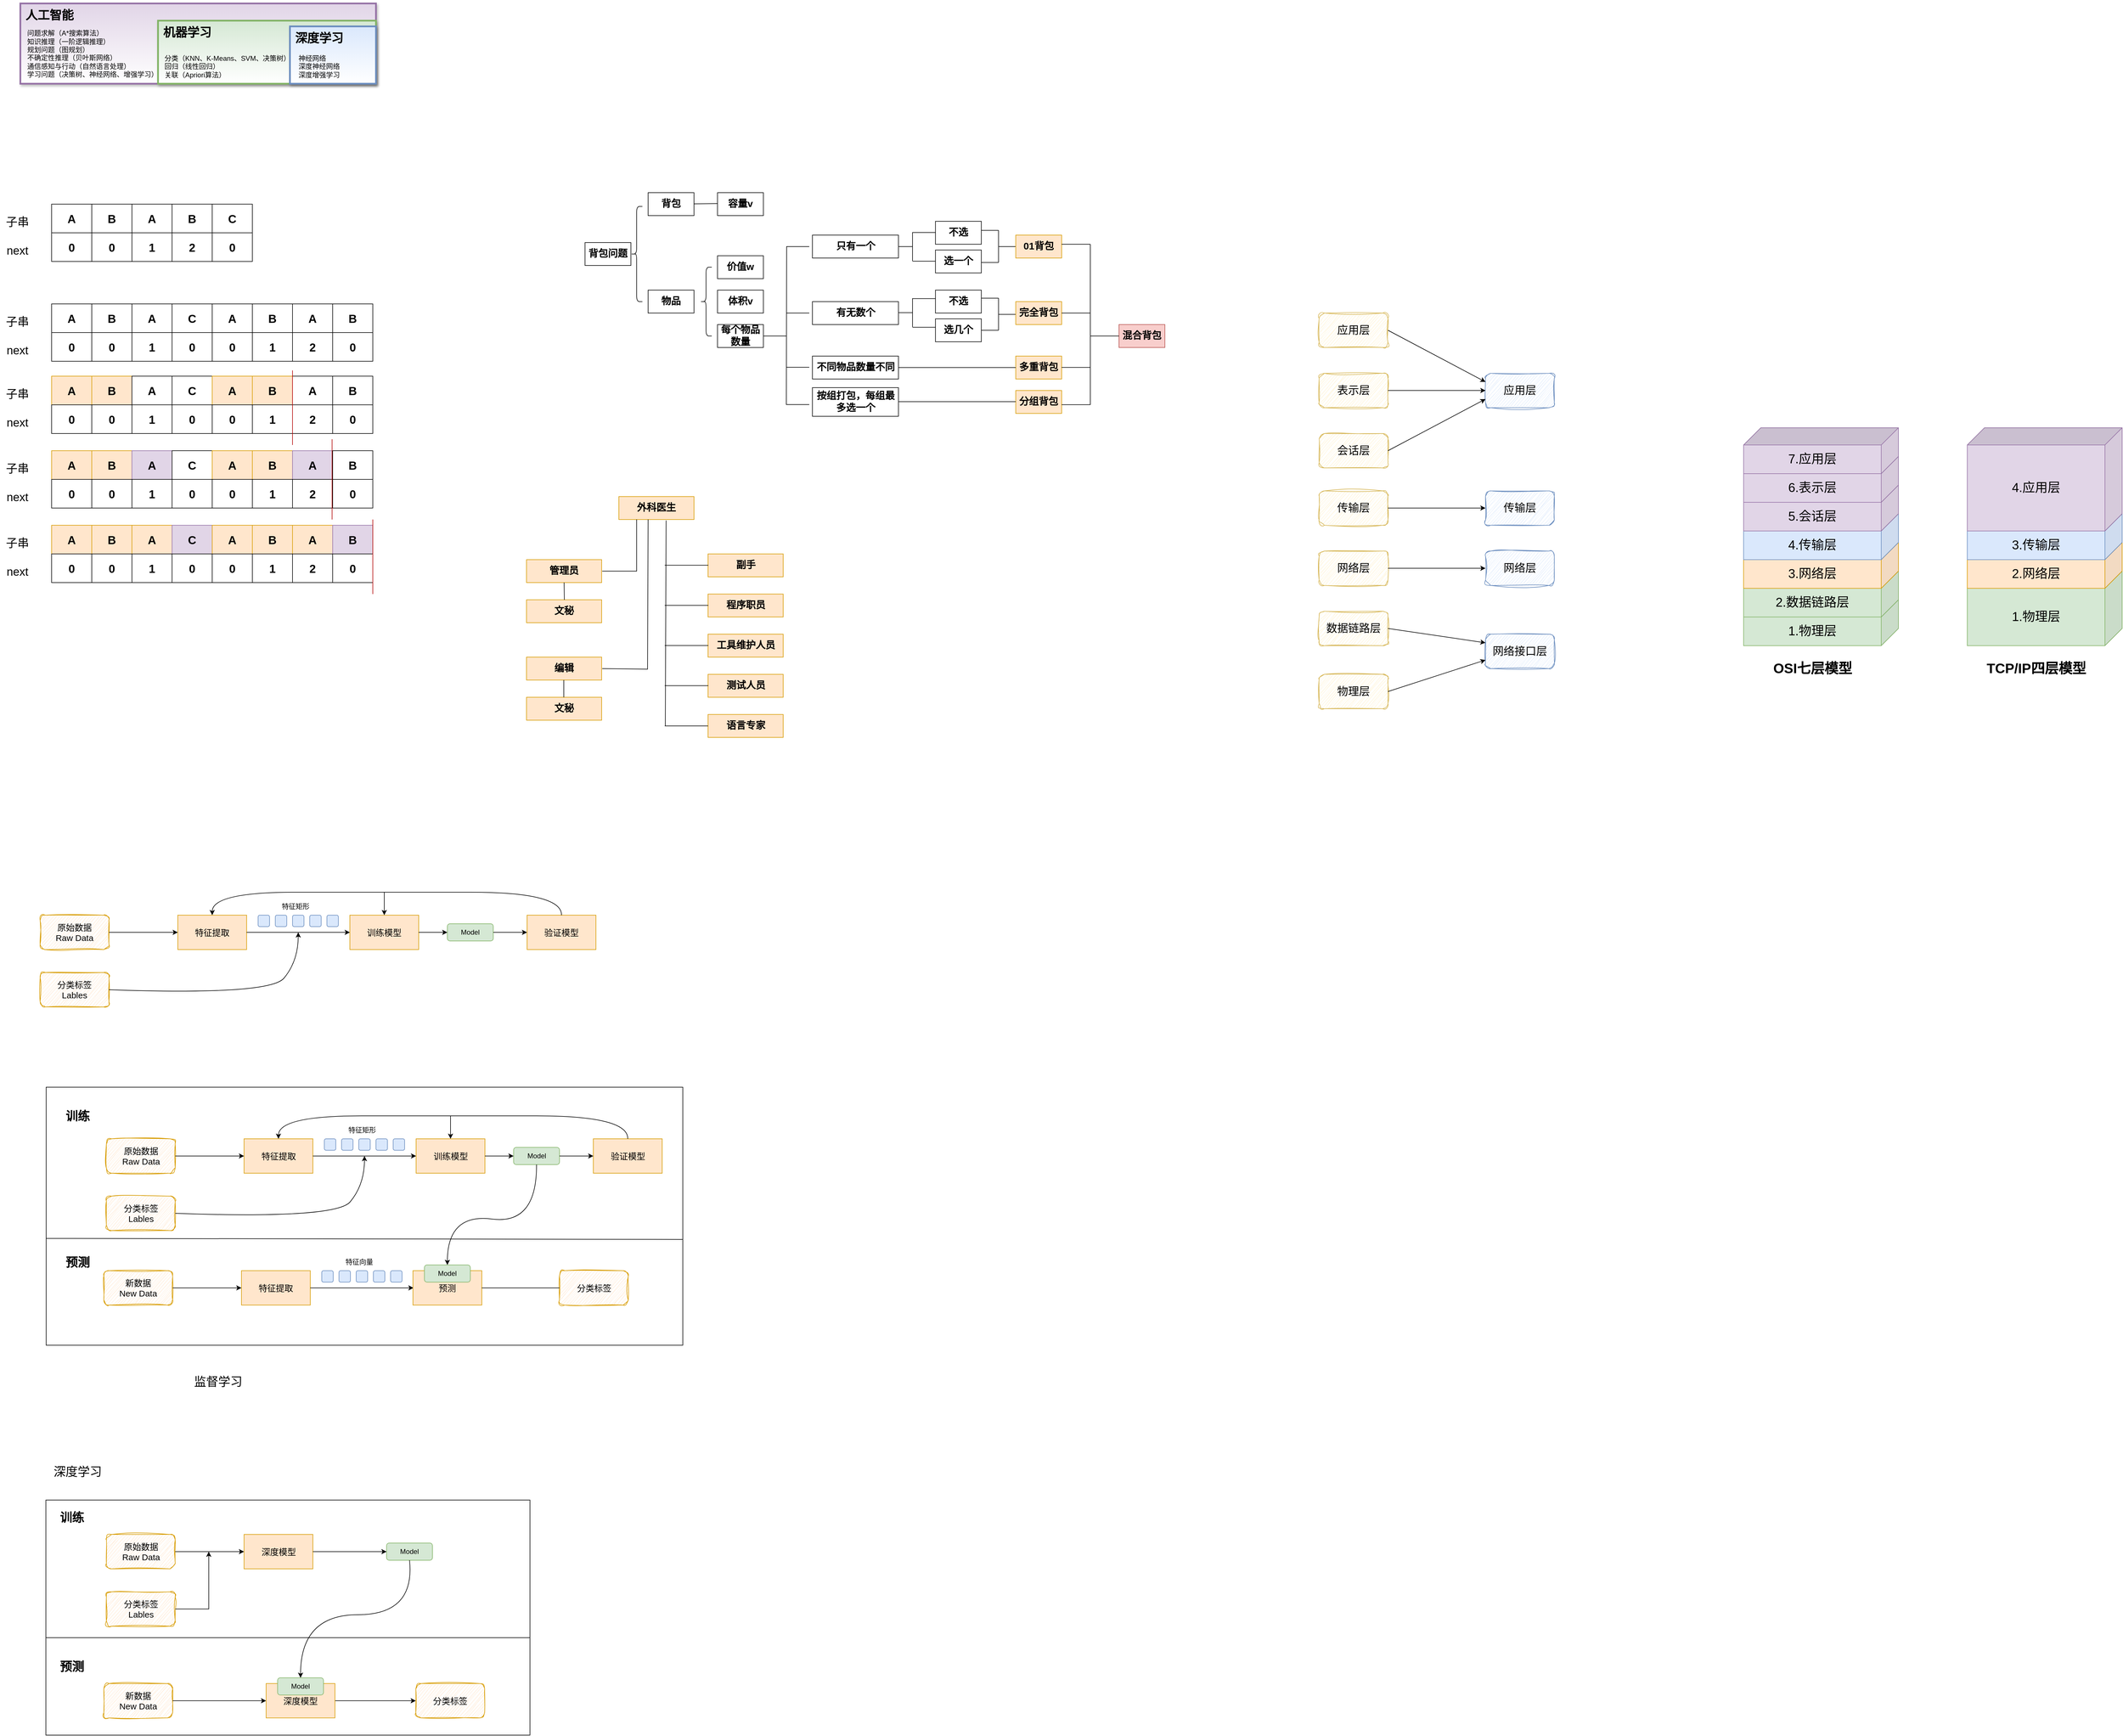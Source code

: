<mxfile version="24.7.17">
  <diagram name="第 1 页" id="jig5XQP9XCwdvTIta5L3">
    <mxGraphModel dx="1221" dy="1223" grid="1" gridSize="10" guides="1" tooltips="1" connect="1" arrows="1" fold="1" page="0" pageScale="1" pageWidth="1169" pageHeight="827" math="0" shadow="0">
      <root>
        <mxCell id="0" />
        <mxCell id="1" parent="0" />
        <mxCell id="SyPI5_BRdWSdql9a65mf-8" value="&lt;font style=&quot;font-size: 22px;&quot;&gt;1.物理层&lt;/font&gt;" style="shape=cube;whiteSpace=wrap;html=1;boundedLbl=1;backgroundOutline=1;darkOpacity=0.05;darkOpacity2=0.1;size=30;direction=south;fillColor=#d5e8d4;strokeColor=#82b366;" parent="1" vertex="1">
          <mxGeometry x="3290" y="970" width="270" height="80" as="geometry" />
        </mxCell>
        <mxCell id="SyPI5_BRdWSdql9a65mf-9" value="&lt;font style=&quot;font-size: 22px;&quot;&gt;2.数据链路层&lt;/font&gt;" style="shape=cube;whiteSpace=wrap;html=1;boundedLbl=1;backgroundOutline=1;darkOpacity=0.05;darkOpacity2=0.1;size=30;direction=south;fillColor=#d5e8d4;strokeColor=#82b366;" parent="1" vertex="1">
          <mxGeometry x="3290" y="920" width="270" height="80" as="geometry" />
        </mxCell>
        <mxCell id="SyPI5_BRdWSdql9a65mf-10" value="&lt;font style=&quot;font-size: 22px;&quot;&gt;3.网络层&lt;/font&gt;" style="shape=cube;whiteSpace=wrap;html=1;boundedLbl=1;backgroundOutline=1;darkOpacity=0.05;darkOpacity2=0.1;size=30;direction=south;fillColor=#ffe6cc;strokeColor=#d79b00;" parent="1" vertex="1">
          <mxGeometry x="3290" y="870" width="270" height="80" as="geometry" />
        </mxCell>
        <mxCell id="SyPI5_BRdWSdql9a65mf-5" value="&lt;font style=&quot;font-size: 22px;&quot;&gt;4.传输层&lt;/font&gt;" style="shape=cube;whiteSpace=wrap;html=1;boundedLbl=1;backgroundOutline=1;darkOpacity=0.05;darkOpacity2=0.1;size=30;direction=south;fillColor=#dae8fc;strokeColor=#6c8ebf;" parent="1" vertex="1">
          <mxGeometry x="3290" y="820" width="270" height="80" as="geometry" />
        </mxCell>
        <mxCell id="SyPI5_BRdWSdql9a65mf-6" value="&lt;font style=&quot;font-size: 22px;&quot;&gt;5.会话层&lt;/font&gt;" style="shape=cube;whiteSpace=wrap;html=1;boundedLbl=1;backgroundOutline=1;darkOpacity=0.05;darkOpacity2=0.1;size=30;direction=south;fillColor=#e1d5e7;strokeColor=#9673a6;" parent="1" vertex="1">
          <mxGeometry x="3290" y="770" width="270" height="80" as="geometry" />
        </mxCell>
        <mxCell id="a-c-lI692ojfHMqZbVmZ-2" value="&lt;b&gt;&lt;font style=&quot;font-size: 20px;&quot;&gt;A&lt;/font&gt;&lt;/b&gt;" style="rounded=0;whiteSpace=wrap;html=1;" parent="1" vertex="1">
          <mxGeometry x="340" y="280" width="70" height="50" as="geometry" />
        </mxCell>
        <mxCell id="a-c-lI692ojfHMqZbVmZ-3" value="&lt;b&gt;&lt;font style=&quot;font-size: 20px;&quot;&gt;0&lt;/font&gt;&lt;/b&gt;" style="rounded=0;whiteSpace=wrap;html=1;" parent="1" vertex="1">
          <mxGeometry x="340" y="330" width="70" height="50" as="geometry" />
        </mxCell>
        <mxCell id="a-c-lI692ojfHMqZbVmZ-4" value="&lt;b&gt;&lt;font style=&quot;font-size: 20px;&quot;&gt;B&lt;/font&gt;&lt;/b&gt;" style="rounded=0;whiteSpace=wrap;html=1;" parent="1" vertex="1">
          <mxGeometry x="410" y="280" width="70" height="50" as="geometry" />
        </mxCell>
        <mxCell id="a-c-lI692ojfHMqZbVmZ-5" value="&lt;b&gt;&lt;font style=&quot;font-size: 20px;&quot;&gt;0&lt;/font&gt;&lt;/b&gt;" style="rounded=0;whiteSpace=wrap;html=1;" parent="1" vertex="1">
          <mxGeometry x="410" y="330" width="70" height="50" as="geometry" />
        </mxCell>
        <mxCell id="a-c-lI692ojfHMqZbVmZ-6" value="&lt;b&gt;&lt;font style=&quot;font-size: 20px;&quot;&gt;A&lt;/font&gt;&lt;/b&gt;" style="rounded=0;whiteSpace=wrap;html=1;" parent="1" vertex="1">
          <mxGeometry x="480" y="280" width="70" height="50" as="geometry" />
        </mxCell>
        <mxCell id="a-c-lI692ojfHMqZbVmZ-7" value="&lt;b&gt;&lt;font style=&quot;font-size: 20px;&quot;&gt;1&lt;/font&gt;&lt;/b&gt;" style="rounded=0;whiteSpace=wrap;html=1;" parent="1" vertex="1">
          <mxGeometry x="480" y="330" width="70" height="50" as="geometry" />
        </mxCell>
        <mxCell id="a-c-lI692ojfHMqZbVmZ-8" value="&lt;b&gt;&lt;font style=&quot;font-size: 20px;&quot;&gt;B&lt;/font&gt;&lt;/b&gt;" style="rounded=0;whiteSpace=wrap;html=1;" parent="1" vertex="1">
          <mxGeometry x="550" y="280" width="70" height="50" as="geometry" />
        </mxCell>
        <mxCell id="a-c-lI692ojfHMqZbVmZ-9" value="&lt;b&gt;&lt;font style=&quot;font-size: 20px;&quot;&gt;2&lt;/font&gt;&lt;/b&gt;" style="rounded=0;whiteSpace=wrap;html=1;" parent="1" vertex="1">
          <mxGeometry x="550" y="330" width="70" height="50" as="geometry" />
        </mxCell>
        <mxCell id="a-c-lI692ojfHMqZbVmZ-10" value="&lt;b&gt;&lt;font style=&quot;font-size: 20px;&quot;&gt;C&lt;/font&gt;&lt;/b&gt;" style="rounded=0;whiteSpace=wrap;html=1;" parent="1" vertex="1">
          <mxGeometry x="620" y="280" width="70" height="50" as="geometry" />
        </mxCell>
        <mxCell id="a-c-lI692ojfHMqZbVmZ-11" value="&lt;b&gt;&lt;font style=&quot;font-size: 20px;&quot;&gt;0&lt;/font&gt;&lt;/b&gt;" style="rounded=0;whiteSpace=wrap;html=1;" parent="1" vertex="1">
          <mxGeometry x="620" y="330" width="70" height="50" as="geometry" />
        </mxCell>
        <mxCell id="a-c-lI692ojfHMqZbVmZ-14" value="子串" style="text;html=1;align=center;verticalAlign=middle;resizable=0;points=[];autosize=1;strokeColor=none;fillColor=none;fontSize=20;" parent="1" vertex="1">
          <mxGeometry x="250" y="290" width="60" height="40" as="geometry" />
        </mxCell>
        <mxCell id="a-c-lI692ojfHMqZbVmZ-15" value="next" style="text;html=1;align=center;verticalAlign=middle;resizable=0;points=[];autosize=1;strokeColor=none;fillColor=none;fontSize=20;" parent="1" vertex="1">
          <mxGeometry x="250" y="340" width="60" height="40" as="geometry" />
        </mxCell>
        <mxCell id="ZGrVJlca84TRzesFdWJW-1" value="&lt;b&gt;&lt;font style=&quot;font-size: 20px;&quot;&gt;A&lt;/font&gt;&lt;/b&gt;" style="rounded=0;whiteSpace=wrap;html=1;" parent="1" vertex="1">
          <mxGeometry x="340" y="454" width="70" height="50" as="geometry" />
        </mxCell>
        <mxCell id="ZGrVJlca84TRzesFdWJW-2" value="&lt;b&gt;&lt;font style=&quot;font-size: 20px;&quot;&gt;0&lt;/font&gt;&lt;/b&gt;" style="rounded=0;whiteSpace=wrap;html=1;" parent="1" vertex="1">
          <mxGeometry x="340" y="504" width="70" height="50" as="geometry" />
        </mxCell>
        <mxCell id="ZGrVJlca84TRzesFdWJW-3" value="&lt;b&gt;&lt;font style=&quot;font-size: 20px;&quot;&gt;B&lt;/font&gt;&lt;/b&gt;" style="rounded=0;whiteSpace=wrap;html=1;" parent="1" vertex="1">
          <mxGeometry x="410" y="454" width="70" height="50" as="geometry" />
        </mxCell>
        <mxCell id="ZGrVJlca84TRzesFdWJW-4" value="&lt;b&gt;&lt;font style=&quot;font-size: 20px;&quot;&gt;0&lt;/font&gt;&lt;/b&gt;" style="rounded=0;whiteSpace=wrap;html=1;" parent="1" vertex="1">
          <mxGeometry x="410" y="504" width="70" height="50" as="geometry" />
        </mxCell>
        <mxCell id="ZGrVJlca84TRzesFdWJW-5" value="&lt;b&gt;&lt;font style=&quot;font-size: 20px;&quot;&gt;A&lt;/font&gt;&lt;/b&gt;" style="rounded=0;whiteSpace=wrap;html=1;" parent="1" vertex="1">
          <mxGeometry x="480" y="454" width="70" height="50" as="geometry" />
        </mxCell>
        <mxCell id="ZGrVJlca84TRzesFdWJW-6" value="&lt;b&gt;&lt;font style=&quot;font-size: 20px;&quot;&gt;1&lt;/font&gt;&lt;/b&gt;" style="rounded=0;whiteSpace=wrap;html=1;" parent="1" vertex="1">
          <mxGeometry x="480" y="504" width="70" height="50" as="geometry" />
        </mxCell>
        <mxCell id="ZGrVJlca84TRzesFdWJW-7" value="&lt;b&gt;&lt;font style=&quot;font-size: 20px;&quot;&gt;C&lt;/font&gt;&lt;/b&gt;" style="rounded=0;whiteSpace=wrap;html=1;" parent="1" vertex="1">
          <mxGeometry x="550" y="454" width="70" height="50" as="geometry" />
        </mxCell>
        <mxCell id="ZGrVJlca84TRzesFdWJW-8" value="&lt;b&gt;&lt;font style=&quot;font-size: 20px;&quot;&gt;0&lt;/font&gt;&lt;/b&gt;" style="rounded=0;whiteSpace=wrap;html=1;" parent="1" vertex="1">
          <mxGeometry x="550" y="504" width="70" height="50" as="geometry" />
        </mxCell>
        <mxCell id="ZGrVJlca84TRzesFdWJW-9" value="&lt;b&gt;&lt;font style=&quot;font-size: 20px;&quot;&gt;A&lt;/font&gt;&lt;/b&gt;" style="rounded=0;whiteSpace=wrap;html=1;" parent="1" vertex="1">
          <mxGeometry x="620" y="454" width="70" height="50" as="geometry" />
        </mxCell>
        <mxCell id="ZGrVJlca84TRzesFdWJW-10" value="&lt;b&gt;&lt;font style=&quot;font-size: 20px;&quot;&gt;0&lt;/font&gt;&lt;/b&gt;" style="rounded=0;whiteSpace=wrap;html=1;" parent="1" vertex="1">
          <mxGeometry x="620" y="504" width="70" height="50" as="geometry" />
        </mxCell>
        <mxCell id="ZGrVJlca84TRzesFdWJW-11" value="子串" style="text;html=1;align=center;verticalAlign=middle;resizable=0;points=[];autosize=1;strokeColor=none;fillColor=none;fontSize=20;" parent="1" vertex="1">
          <mxGeometry x="250" y="464" width="60" height="40" as="geometry" />
        </mxCell>
        <mxCell id="ZGrVJlca84TRzesFdWJW-12" value="next" style="text;html=1;align=center;verticalAlign=middle;resizable=0;points=[];autosize=1;strokeColor=none;fillColor=none;fontSize=20;" parent="1" vertex="1">
          <mxGeometry x="250" y="514" width="60" height="40" as="geometry" />
        </mxCell>
        <mxCell id="ZGrVJlca84TRzesFdWJW-13" value="&lt;b&gt;&lt;font style=&quot;font-size: 20px;&quot;&gt;B&lt;/font&gt;&lt;/b&gt;" style="rounded=0;whiteSpace=wrap;html=1;" parent="1" vertex="1">
          <mxGeometry x="690" y="454" width="70" height="50" as="geometry" />
        </mxCell>
        <mxCell id="ZGrVJlca84TRzesFdWJW-14" value="&lt;b&gt;&lt;font style=&quot;font-size: 20px;&quot;&gt;1&lt;/font&gt;&lt;/b&gt;" style="rounded=0;whiteSpace=wrap;html=1;" parent="1" vertex="1">
          <mxGeometry x="690" y="504" width="70" height="50" as="geometry" />
        </mxCell>
        <mxCell id="ZGrVJlca84TRzesFdWJW-15" value="&lt;b&gt;&lt;font style=&quot;font-size: 20px;&quot;&gt;A&lt;/font&gt;&lt;/b&gt;" style="rounded=0;whiteSpace=wrap;html=1;" parent="1" vertex="1">
          <mxGeometry x="760" y="454" width="70" height="50" as="geometry" />
        </mxCell>
        <mxCell id="ZGrVJlca84TRzesFdWJW-16" value="&lt;b&gt;&lt;font style=&quot;font-size: 20px;&quot;&gt;2&lt;/font&gt;&lt;/b&gt;" style="rounded=0;whiteSpace=wrap;html=1;" parent="1" vertex="1">
          <mxGeometry x="760" y="504" width="70" height="50" as="geometry" />
        </mxCell>
        <mxCell id="ZGrVJlca84TRzesFdWJW-17" value="&lt;b&gt;&lt;font style=&quot;font-size: 20px;&quot;&gt;B&lt;/font&gt;&lt;/b&gt;" style="rounded=0;whiteSpace=wrap;html=1;" parent="1" vertex="1">
          <mxGeometry x="830" y="454" width="70" height="50" as="geometry" />
        </mxCell>
        <mxCell id="ZGrVJlca84TRzesFdWJW-18" value="&lt;b&gt;&lt;font style=&quot;font-size: 20px;&quot;&gt;0&lt;/font&gt;&lt;/b&gt;" style="rounded=0;whiteSpace=wrap;html=1;" parent="1" vertex="1">
          <mxGeometry x="830" y="504" width="70" height="50" as="geometry" />
        </mxCell>
        <mxCell id="ZGrVJlca84TRzesFdWJW-19" value="&lt;b&gt;&lt;font style=&quot;font-size: 20px;&quot;&gt;A&lt;/font&gt;&lt;/b&gt;" style="rounded=0;whiteSpace=wrap;html=1;fillColor=#ffe6cc;strokeColor=#d79b00;" parent="1" vertex="1">
          <mxGeometry x="340" y="580" width="70" height="50" as="geometry" />
        </mxCell>
        <mxCell id="ZGrVJlca84TRzesFdWJW-20" value="&lt;b&gt;&lt;font style=&quot;font-size: 20px;&quot;&gt;0&lt;/font&gt;&lt;/b&gt;" style="rounded=0;whiteSpace=wrap;html=1;" parent="1" vertex="1">
          <mxGeometry x="340" y="630" width="70" height="50" as="geometry" />
        </mxCell>
        <mxCell id="ZGrVJlca84TRzesFdWJW-21" value="&lt;b&gt;&lt;font style=&quot;font-size: 20px;&quot;&gt;B&lt;/font&gt;&lt;/b&gt;" style="rounded=0;whiteSpace=wrap;html=1;fillColor=#ffe6cc;strokeColor=#d79b00;" parent="1" vertex="1">
          <mxGeometry x="410" y="580" width="70" height="50" as="geometry" />
        </mxCell>
        <mxCell id="ZGrVJlca84TRzesFdWJW-22" value="&lt;b&gt;&lt;font style=&quot;font-size: 20px;&quot;&gt;0&lt;/font&gt;&lt;/b&gt;" style="rounded=0;whiteSpace=wrap;html=1;" parent="1" vertex="1">
          <mxGeometry x="410" y="630" width="70" height="50" as="geometry" />
        </mxCell>
        <mxCell id="ZGrVJlca84TRzesFdWJW-23" value="&lt;b&gt;&lt;font style=&quot;font-size: 20px;&quot;&gt;A&lt;/font&gt;&lt;/b&gt;" style="rounded=0;whiteSpace=wrap;html=1;" parent="1" vertex="1">
          <mxGeometry x="480" y="580" width="70" height="50" as="geometry" />
        </mxCell>
        <mxCell id="ZGrVJlca84TRzesFdWJW-24" value="&lt;b&gt;&lt;font style=&quot;font-size: 20px;&quot;&gt;1&lt;/font&gt;&lt;/b&gt;" style="rounded=0;whiteSpace=wrap;html=1;" parent="1" vertex="1">
          <mxGeometry x="480" y="630" width="70" height="50" as="geometry" />
        </mxCell>
        <mxCell id="ZGrVJlca84TRzesFdWJW-25" value="&lt;b&gt;&lt;font style=&quot;font-size: 20px;&quot;&gt;C&lt;/font&gt;&lt;/b&gt;" style="rounded=0;whiteSpace=wrap;html=1;" parent="1" vertex="1">
          <mxGeometry x="550" y="580" width="70" height="50" as="geometry" />
        </mxCell>
        <mxCell id="ZGrVJlca84TRzesFdWJW-26" value="&lt;b&gt;&lt;font style=&quot;font-size: 20px;&quot;&gt;0&lt;/font&gt;&lt;/b&gt;" style="rounded=0;whiteSpace=wrap;html=1;" parent="1" vertex="1">
          <mxGeometry x="550" y="630" width="70" height="50" as="geometry" />
        </mxCell>
        <mxCell id="ZGrVJlca84TRzesFdWJW-27" value="&lt;b&gt;&lt;font style=&quot;font-size: 20px;&quot;&gt;A&lt;/font&gt;&lt;/b&gt;" style="rounded=0;whiteSpace=wrap;html=1;fillColor=#ffe6cc;strokeColor=#d79b00;" parent="1" vertex="1">
          <mxGeometry x="620" y="580" width="70" height="50" as="geometry" />
        </mxCell>
        <mxCell id="ZGrVJlca84TRzesFdWJW-28" value="&lt;b&gt;&lt;font style=&quot;font-size: 20px;&quot;&gt;0&lt;/font&gt;&lt;/b&gt;" style="rounded=0;whiteSpace=wrap;html=1;" parent="1" vertex="1">
          <mxGeometry x="620" y="630" width="70" height="50" as="geometry" />
        </mxCell>
        <mxCell id="ZGrVJlca84TRzesFdWJW-29" value="子串" style="text;html=1;align=center;verticalAlign=middle;resizable=0;points=[];autosize=1;strokeColor=none;fillColor=none;fontSize=20;" parent="1" vertex="1">
          <mxGeometry x="250" y="590" width="60" height="40" as="geometry" />
        </mxCell>
        <mxCell id="ZGrVJlca84TRzesFdWJW-30" value="next" style="text;html=1;align=center;verticalAlign=middle;resizable=0;points=[];autosize=1;strokeColor=none;fillColor=none;fontSize=20;" parent="1" vertex="1">
          <mxGeometry x="250" y="640" width="60" height="40" as="geometry" />
        </mxCell>
        <mxCell id="ZGrVJlca84TRzesFdWJW-31" value="&lt;b&gt;&lt;font style=&quot;font-size: 20px;&quot;&gt;B&lt;/font&gt;&lt;/b&gt;" style="rounded=0;whiteSpace=wrap;html=1;fillColor=#ffe6cc;strokeColor=#d79b00;" parent="1" vertex="1">
          <mxGeometry x="690" y="580" width="70" height="50" as="geometry" />
        </mxCell>
        <mxCell id="ZGrVJlca84TRzesFdWJW-32" value="&lt;b&gt;&lt;font style=&quot;font-size: 20px;&quot;&gt;1&lt;/font&gt;&lt;/b&gt;" style="rounded=0;whiteSpace=wrap;html=1;" parent="1" vertex="1">
          <mxGeometry x="690" y="630" width="70" height="50" as="geometry" />
        </mxCell>
        <mxCell id="ZGrVJlca84TRzesFdWJW-33" value="&lt;b&gt;&lt;font style=&quot;font-size: 20px;&quot;&gt;A&lt;/font&gt;&lt;/b&gt;" style="rounded=0;whiteSpace=wrap;html=1;" parent="1" vertex="1">
          <mxGeometry x="760" y="580" width="70" height="50" as="geometry" />
        </mxCell>
        <mxCell id="ZGrVJlca84TRzesFdWJW-34" value="&lt;b&gt;&lt;font style=&quot;font-size: 20px;&quot;&gt;2&lt;/font&gt;&lt;/b&gt;" style="rounded=0;whiteSpace=wrap;html=1;" parent="1" vertex="1">
          <mxGeometry x="760" y="630" width="70" height="50" as="geometry" />
        </mxCell>
        <mxCell id="ZGrVJlca84TRzesFdWJW-35" value="&lt;b&gt;&lt;font style=&quot;font-size: 20px;&quot;&gt;B&lt;/font&gt;&lt;/b&gt;" style="rounded=0;whiteSpace=wrap;html=1;" parent="1" vertex="1">
          <mxGeometry x="830" y="580" width="70" height="50" as="geometry" />
        </mxCell>
        <mxCell id="ZGrVJlca84TRzesFdWJW-36" value="&lt;b&gt;&lt;font style=&quot;font-size: 20px;&quot;&gt;0&lt;/font&gt;&lt;/b&gt;" style="rounded=0;whiteSpace=wrap;html=1;" parent="1" vertex="1">
          <mxGeometry x="830" y="630" width="70" height="50" as="geometry" />
        </mxCell>
        <mxCell id="ZGrVJlca84TRzesFdWJW-37" value="" style="endArrow=none;html=1;rounded=0;fillColor=#e51400;strokeColor=#B20000;" parent="1" edge="1">
          <mxGeometry width="50" height="50" relative="1" as="geometry">
            <mxPoint x="760" y="700" as="sourcePoint" />
            <mxPoint x="760" y="570" as="targetPoint" />
          </mxGeometry>
        </mxCell>
        <mxCell id="ZGrVJlca84TRzesFdWJW-38" value="&lt;b&gt;&lt;font style=&quot;font-size: 20px;&quot;&gt;A&lt;/font&gt;&lt;/b&gt;" style="rounded=0;whiteSpace=wrap;html=1;fillColor=#ffe6cc;strokeColor=#d79b00;" parent="1" vertex="1">
          <mxGeometry x="340" y="710" width="70" height="50" as="geometry" />
        </mxCell>
        <mxCell id="ZGrVJlca84TRzesFdWJW-39" value="&lt;b&gt;&lt;font style=&quot;font-size: 20px;&quot;&gt;0&lt;/font&gt;&lt;/b&gt;" style="rounded=0;whiteSpace=wrap;html=1;" parent="1" vertex="1">
          <mxGeometry x="340" y="760" width="70" height="50" as="geometry" />
        </mxCell>
        <mxCell id="ZGrVJlca84TRzesFdWJW-40" value="&lt;b&gt;&lt;font style=&quot;font-size: 20px;&quot;&gt;B&lt;/font&gt;&lt;/b&gt;" style="rounded=0;whiteSpace=wrap;html=1;fillColor=#ffe6cc;strokeColor=#d79b00;" parent="1" vertex="1">
          <mxGeometry x="410" y="710" width="70" height="50" as="geometry" />
        </mxCell>
        <mxCell id="ZGrVJlca84TRzesFdWJW-41" value="&lt;b&gt;&lt;font style=&quot;font-size: 20px;&quot;&gt;0&lt;/font&gt;&lt;/b&gt;" style="rounded=0;whiteSpace=wrap;html=1;" parent="1" vertex="1">
          <mxGeometry x="410" y="760" width="70" height="50" as="geometry" />
        </mxCell>
        <mxCell id="ZGrVJlca84TRzesFdWJW-42" value="&lt;b&gt;&lt;font style=&quot;font-size: 20px;&quot;&gt;A&lt;/font&gt;&lt;/b&gt;" style="rounded=0;whiteSpace=wrap;html=1;fillColor=#e1d5e7;strokeColor=#9673a6;" parent="1" vertex="1">
          <mxGeometry x="480" y="710" width="70" height="50" as="geometry" />
        </mxCell>
        <mxCell id="ZGrVJlca84TRzesFdWJW-43" value="&lt;b&gt;&lt;font style=&quot;font-size: 20px;&quot;&gt;1&lt;/font&gt;&lt;/b&gt;" style="rounded=0;whiteSpace=wrap;html=1;" parent="1" vertex="1">
          <mxGeometry x="480" y="760" width="70" height="50" as="geometry" />
        </mxCell>
        <mxCell id="ZGrVJlca84TRzesFdWJW-44" value="&lt;b&gt;&lt;font style=&quot;font-size: 20px;&quot;&gt;C&lt;/font&gt;&lt;/b&gt;" style="rounded=0;whiteSpace=wrap;html=1;" parent="1" vertex="1">
          <mxGeometry x="550" y="710" width="70" height="50" as="geometry" />
        </mxCell>
        <mxCell id="ZGrVJlca84TRzesFdWJW-45" value="&lt;b&gt;&lt;font style=&quot;font-size: 20px;&quot;&gt;0&lt;/font&gt;&lt;/b&gt;" style="rounded=0;whiteSpace=wrap;html=1;" parent="1" vertex="1">
          <mxGeometry x="550" y="760" width="70" height="50" as="geometry" />
        </mxCell>
        <mxCell id="ZGrVJlca84TRzesFdWJW-46" value="&lt;b&gt;&lt;font style=&quot;font-size: 20px;&quot;&gt;A&lt;/font&gt;&lt;/b&gt;" style="rounded=0;whiteSpace=wrap;html=1;fillColor=#ffe6cc;strokeColor=#d79b00;" parent="1" vertex="1">
          <mxGeometry x="620" y="710" width="70" height="50" as="geometry" />
        </mxCell>
        <mxCell id="ZGrVJlca84TRzesFdWJW-47" value="&lt;b&gt;&lt;font style=&quot;font-size: 20px;&quot;&gt;0&lt;/font&gt;&lt;/b&gt;" style="rounded=0;whiteSpace=wrap;html=1;" parent="1" vertex="1">
          <mxGeometry x="620" y="760" width="70" height="50" as="geometry" />
        </mxCell>
        <mxCell id="ZGrVJlca84TRzesFdWJW-48" value="子串" style="text;html=1;align=center;verticalAlign=middle;resizable=0;points=[];autosize=1;strokeColor=none;fillColor=none;fontSize=20;" parent="1" vertex="1">
          <mxGeometry x="250" y="720" width="60" height="40" as="geometry" />
        </mxCell>
        <mxCell id="ZGrVJlca84TRzesFdWJW-49" value="next" style="text;html=1;align=center;verticalAlign=middle;resizable=0;points=[];autosize=1;strokeColor=none;fillColor=none;fontSize=20;" parent="1" vertex="1">
          <mxGeometry x="250" y="770" width="60" height="40" as="geometry" />
        </mxCell>
        <mxCell id="ZGrVJlca84TRzesFdWJW-50" value="&lt;b&gt;&lt;font style=&quot;font-size: 20px;&quot;&gt;B&lt;/font&gt;&lt;/b&gt;" style="rounded=0;whiteSpace=wrap;html=1;fillColor=#ffe6cc;strokeColor=#d79b00;" parent="1" vertex="1">
          <mxGeometry x="690" y="710" width="70" height="50" as="geometry" />
        </mxCell>
        <mxCell id="ZGrVJlca84TRzesFdWJW-51" value="&lt;b&gt;&lt;font style=&quot;font-size: 20px;&quot;&gt;1&lt;/font&gt;&lt;/b&gt;" style="rounded=0;whiteSpace=wrap;html=1;" parent="1" vertex="1">
          <mxGeometry x="690" y="760" width="70" height="50" as="geometry" />
        </mxCell>
        <mxCell id="ZGrVJlca84TRzesFdWJW-52" value="&lt;b&gt;&lt;font style=&quot;font-size: 20px;&quot;&gt;A&lt;/font&gt;&lt;/b&gt;" style="rounded=0;whiteSpace=wrap;html=1;fillColor=#e1d5e7;strokeColor=#9673a6;" parent="1" vertex="1">
          <mxGeometry x="760" y="710" width="70" height="50" as="geometry" />
        </mxCell>
        <mxCell id="ZGrVJlca84TRzesFdWJW-53" value="&lt;b&gt;&lt;font style=&quot;font-size: 20px;&quot;&gt;2&lt;/font&gt;&lt;/b&gt;" style="rounded=0;whiteSpace=wrap;html=1;" parent="1" vertex="1">
          <mxGeometry x="760" y="760" width="70" height="50" as="geometry" />
        </mxCell>
        <mxCell id="ZGrVJlca84TRzesFdWJW-54" value="&lt;b&gt;&lt;font style=&quot;font-size: 20px;&quot;&gt;B&lt;/font&gt;&lt;/b&gt;" style="rounded=0;whiteSpace=wrap;html=1;" parent="1" vertex="1">
          <mxGeometry x="830" y="710" width="70" height="50" as="geometry" />
        </mxCell>
        <mxCell id="ZGrVJlca84TRzesFdWJW-55" value="&lt;b&gt;&lt;font style=&quot;font-size: 20px;&quot;&gt;0&lt;/font&gt;&lt;/b&gt;" style="rounded=0;whiteSpace=wrap;html=1;" parent="1" vertex="1">
          <mxGeometry x="830" y="760" width="70" height="50" as="geometry" />
        </mxCell>
        <mxCell id="ZGrVJlca84TRzesFdWJW-56" value="" style="endArrow=none;html=1;rounded=0;fillColor=#e51400;strokeColor=#B20000;" parent="1" edge="1">
          <mxGeometry width="50" height="50" relative="1" as="geometry">
            <mxPoint x="829" y="830" as="sourcePoint" />
            <mxPoint x="829" y="690" as="targetPoint" />
          </mxGeometry>
        </mxCell>
        <mxCell id="ZGrVJlca84TRzesFdWJW-57" value="&lt;b&gt;&lt;font style=&quot;font-size: 20px;&quot;&gt;A&lt;/font&gt;&lt;/b&gt;" style="rounded=0;whiteSpace=wrap;html=1;fillColor=#ffe6cc;strokeColor=#d79b00;" parent="1" vertex="1">
          <mxGeometry x="340" y="840" width="70" height="50" as="geometry" />
        </mxCell>
        <mxCell id="ZGrVJlca84TRzesFdWJW-58" value="&lt;b&gt;&lt;font style=&quot;font-size: 20px;&quot;&gt;0&lt;/font&gt;&lt;/b&gt;" style="rounded=0;whiteSpace=wrap;html=1;" parent="1" vertex="1">
          <mxGeometry x="340" y="890" width="70" height="50" as="geometry" />
        </mxCell>
        <mxCell id="ZGrVJlca84TRzesFdWJW-59" value="&lt;b&gt;&lt;font style=&quot;font-size: 20px;&quot;&gt;B&lt;/font&gt;&lt;/b&gt;" style="rounded=0;whiteSpace=wrap;html=1;fillColor=#ffe6cc;strokeColor=#d79b00;" parent="1" vertex="1">
          <mxGeometry x="410" y="840" width="70" height="50" as="geometry" />
        </mxCell>
        <mxCell id="ZGrVJlca84TRzesFdWJW-60" value="&lt;b&gt;&lt;font style=&quot;font-size: 20px;&quot;&gt;0&lt;/font&gt;&lt;/b&gt;" style="rounded=0;whiteSpace=wrap;html=1;" parent="1" vertex="1">
          <mxGeometry x="410" y="890" width="70" height="50" as="geometry" />
        </mxCell>
        <mxCell id="ZGrVJlca84TRzesFdWJW-61" value="&lt;b&gt;&lt;font style=&quot;font-size: 20px;&quot;&gt;A&lt;/font&gt;&lt;/b&gt;" style="rounded=0;whiteSpace=wrap;html=1;fillColor=#ffe6cc;strokeColor=#d79b00;" parent="1" vertex="1">
          <mxGeometry x="480" y="840" width="70" height="50" as="geometry" />
        </mxCell>
        <mxCell id="ZGrVJlca84TRzesFdWJW-62" value="&lt;b&gt;&lt;font style=&quot;font-size: 20px;&quot;&gt;1&lt;/font&gt;&lt;/b&gt;" style="rounded=0;whiteSpace=wrap;html=1;" parent="1" vertex="1">
          <mxGeometry x="480" y="890" width="70" height="50" as="geometry" />
        </mxCell>
        <mxCell id="ZGrVJlca84TRzesFdWJW-63" value="&lt;b&gt;&lt;font style=&quot;font-size: 20px;&quot;&gt;C&lt;/font&gt;&lt;/b&gt;" style="rounded=0;whiteSpace=wrap;html=1;fillColor=#e1d5e7;strokeColor=#9673a6;" parent="1" vertex="1">
          <mxGeometry x="550" y="840" width="70" height="50" as="geometry" />
        </mxCell>
        <mxCell id="ZGrVJlca84TRzesFdWJW-64" value="&lt;b&gt;&lt;font style=&quot;font-size: 20px;&quot;&gt;0&lt;/font&gt;&lt;/b&gt;" style="rounded=0;whiteSpace=wrap;html=1;" parent="1" vertex="1">
          <mxGeometry x="550" y="890" width="70" height="50" as="geometry" />
        </mxCell>
        <mxCell id="ZGrVJlca84TRzesFdWJW-65" value="&lt;b&gt;&lt;font style=&quot;font-size: 20px;&quot;&gt;A&lt;/font&gt;&lt;/b&gt;" style="rounded=0;whiteSpace=wrap;html=1;fillColor=#ffe6cc;strokeColor=#d79b00;" parent="1" vertex="1">
          <mxGeometry x="620" y="840" width="70" height="50" as="geometry" />
        </mxCell>
        <mxCell id="ZGrVJlca84TRzesFdWJW-66" value="&lt;b&gt;&lt;font style=&quot;font-size: 20px;&quot;&gt;0&lt;/font&gt;&lt;/b&gt;" style="rounded=0;whiteSpace=wrap;html=1;" parent="1" vertex="1">
          <mxGeometry x="620" y="890" width="70" height="50" as="geometry" />
        </mxCell>
        <mxCell id="ZGrVJlca84TRzesFdWJW-67" value="子串" style="text;html=1;align=center;verticalAlign=middle;resizable=0;points=[];autosize=1;strokeColor=none;fillColor=none;fontSize=20;" parent="1" vertex="1">
          <mxGeometry x="250" y="850" width="60" height="40" as="geometry" />
        </mxCell>
        <mxCell id="ZGrVJlca84TRzesFdWJW-68" value="next" style="text;html=1;align=center;verticalAlign=middle;resizable=0;points=[];autosize=1;strokeColor=none;fillColor=none;fontSize=20;" parent="1" vertex="1">
          <mxGeometry x="250" y="900" width="60" height="40" as="geometry" />
        </mxCell>
        <mxCell id="ZGrVJlca84TRzesFdWJW-69" value="&lt;b&gt;&lt;font style=&quot;font-size: 20px;&quot;&gt;B&lt;/font&gt;&lt;/b&gt;" style="rounded=0;whiteSpace=wrap;html=1;fillColor=#ffe6cc;strokeColor=#d79b00;" parent="1" vertex="1">
          <mxGeometry x="690" y="840" width="70" height="50" as="geometry" />
        </mxCell>
        <mxCell id="ZGrVJlca84TRzesFdWJW-70" value="&lt;b&gt;&lt;font style=&quot;font-size: 20px;&quot;&gt;1&lt;/font&gt;&lt;/b&gt;" style="rounded=0;whiteSpace=wrap;html=1;" parent="1" vertex="1">
          <mxGeometry x="690" y="890" width="70" height="50" as="geometry" />
        </mxCell>
        <mxCell id="ZGrVJlca84TRzesFdWJW-71" value="&lt;b&gt;&lt;font style=&quot;font-size: 20px;&quot;&gt;A&lt;/font&gt;&lt;/b&gt;" style="rounded=0;whiteSpace=wrap;html=1;fillColor=#ffe6cc;strokeColor=#d79b00;" parent="1" vertex="1">
          <mxGeometry x="760" y="840" width="70" height="50" as="geometry" />
        </mxCell>
        <mxCell id="ZGrVJlca84TRzesFdWJW-72" value="&lt;b&gt;&lt;font style=&quot;font-size: 20px;&quot;&gt;2&lt;/font&gt;&lt;/b&gt;" style="rounded=0;whiteSpace=wrap;html=1;" parent="1" vertex="1">
          <mxGeometry x="760" y="890" width="70" height="50" as="geometry" />
        </mxCell>
        <mxCell id="ZGrVJlca84TRzesFdWJW-73" value="&lt;b&gt;&lt;font style=&quot;font-size: 20px;&quot;&gt;B&lt;/font&gt;&lt;/b&gt;" style="rounded=0;whiteSpace=wrap;html=1;fillColor=#e1d5e7;strokeColor=#9673a6;" parent="1" vertex="1">
          <mxGeometry x="830" y="840" width="70" height="50" as="geometry" />
        </mxCell>
        <mxCell id="ZGrVJlca84TRzesFdWJW-74" value="&lt;b&gt;&lt;font style=&quot;font-size: 20px;&quot;&gt;0&lt;/font&gt;&lt;/b&gt;" style="rounded=0;whiteSpace=wrap;html=1;" parent="1" vertex="1">
          <mxGeometry x="830" y="890" width="70" height="50" as="geometry" />
        </mxCell>
        <mxCell id="ZGrVJlca84TRzesFdWJW-75" value="" style="endArrow=none;html=1;rounded=0;fillColor=#e51400;strokeColor=#B20000;" parent="1" edge="1">
          <mxGeometry width="50" height="50" relative="1" as="geometry">
            <mxPoint x="900" y="960" as="sourcePoint" />
            <mxPoint x="900" y="830" as="targetPoint" />
          </mxGeometry>
        </mxCell>
        <mxCell id="l3WoPUknyc_20ClBkrL5-1" value="&lt;b&gt;&lt;font style=&quot;font-size: 17px;&quot;&gt;背包问题&lt;/font&gt;&lt;/b&gt;" style="whiteSpace=wrap;html=1;" parent="1" vertex="1">
          <mxGeometry x="1270" y="347" width="80" height="40" as="geometry" />
        </mxCell>
        <mxCell id="l3WoPUknyc_20ClBkrL5-3" value="&lt;b&gt;&lt;font style=&quot;font-size: 17px;&quot;&gt;背包&lt;/font&gt;&lt;/b&gt;" style="whiteSpace=wrap;html=1;" parent="1" vertex="1">
          <mxGeometry x="1380" y="260" width="80" height="40" as="geometry" />
        </mxCell>
        <mxCell id="l3WoPUknyc_20ClBkrL5-4" value="&lt;b&gt;&lt;font style=&quot;font-size: 17px;&quot;&gt;物品&lt;/font&gt;&lt;/b&gt;" style="whiteSpace=wrap;html=1;" parent="1" vertex="1">
          <mxGeometry x="1380" y="430" width="80" height="40" as="geometry" />
        </mxCell>
        <mxCell id="l3WoPUknyc_20ClBkrL5-5" value="" style="shape=curlyBracket;whiteSpace=wrap;html=1;rounded=1;labelPosition=left;verticalLabelPosition=middle;align=right;verticalAlign=middle;" parent="1" vertex="1">
          <mxGeometry x="1350" y="284" width="20" height="166" as="geometry" />
        </mxCell>
        <mxCell id="l3WoPUknyc_20ClBkrL5-6" value="&lt;b&gt;&lt;font style=&quot;font-size: 17px;&quot;&gt;价值w&lt;/font&gt;&lt;/b&gt;" style="whiteSpace=wrap;html=1;" parent="1" vertex="1">
          <mxGeometry x="1501" y="370" width="80" height="40" as="geometry" />
        </mxCell>
        <mxCell id="l3WoPUknyc_20ClBkrL5-7" value="&lt;b&gt;&lt;font style=&quot;font-size: 17px;&quot;&gt;体积v&lt;/font&gt;&lt;/b&gt;" style="whiteSpace=wrap;html=1;" parent="1" vertex="1">
          <mxGeometry x="1501" y="430" width="80" height="40" as="geometry" />
        </mxCell>
        <mxCell id="l3WoPUknyc_20ClBkrL5-8" value="" style="shape=curlyBracket;whiteSpace=wrap;html=1;rounded=1;labelPosition=left;verticalLabelPosition=middle;align=right;verticalAlign=middle;" parent="1" vertex="1">
          <mxGeometry x="1471" y="390" width="20" height="120" as="geometry" />
        </mxCell>
        <mxCell id="l3WoPUknyc_20ClBkrL5-9" value="&lt;b&gt;&lt;font style=&quot;font-size: 17px;&quot;&gt;容量v&lt;/font&gt;&lt;/b&gt;" style="whiteSpace=wrap;html=1;" parent="1" vertex="1">
          <mxGeometry x="1501" y="260" width="80" height="40" as="geometry" />
        </mxCell>
        <mxCell id="l3WoPUknyc_20ClBkrL5-11" value="&lt;b&gt;&lt;font style=&quot;font-size: 17px;&quot;&gt;每个物品数量&lt;/font&gt;&lt;/b&gt;" style="whiteSpace=wrap;html=1;" parent="1" vertex="1">
          <mxGeometry x="1501" y="490" width="80" height="40" as="geometry" />
        </mxCell>
        <mxCell id="l3WoPUknyc_20ClBkrL5-12" value="&lt;b&gt;&lt;font style=&quot;font-size: 17px;&quot;&gt;只有一个&lt;/font&gt;&lt;/b&gt;" style="whiteSpace=wrap;html=1;" parent="1" vertex="1">
          <mxGeometry x="1666.5" y="334" width="150" height="40" as="geometry" />
        </mxCell>
        <mxCell id="l3WoPUknyc_20ClBkrL5-15" value="&lt;b&gt;&lt;font style=&quot;font-size: 17px;&quot;&gt;不同物品数量不同&lt;/font&gt;&lt;/b&gt;" style="whiteSpace=wrap;html=1;" parent="1" vertex="1">
          <mxGeometry x="1666.5" y="545" width="150" height="40" as="geometry" />
        </mxCell>
        <mxCell id="l3WoPUknyc_20ClBkrL5-18" value="&lt;b&gt;&lt;font style=&quot;font-size: 17px;&quot;&gt;有无数个&lt;/font&gt;&lt;/b&gt;" style="whiteSpace=wrap;html=1;" parent="1" vertex="1">
          <mxGeometry x="1666.5" y="450" width="150" height="40" as="geometry" />
        </mxCell>
        <mxCell id="SGfuqSxOl_KKEbrOfxLH-2" value="&lt;b&gt;&lt;font style=&quot;font-size: 17px;&quot;&gt;外科医生&lt;/font&gt;&lt;/b&gt;" style="whiteSpace=wrap;html=1;fillColor=#ffe6cc;strokeColor=#d79b00;" parent="1" vertex="1">
          <mxGeometry x="1329" y="790" width="131" height="40" as="geometry" />
        </mxCell>
        <mxCell id="SGfuqSxOl_KKEbrOfxLH-3" value="&lt;b&gt;&lt;font style=&quot;font-size: 17px;&quot;&gt;副手&lt;/font&gt;&lt;/b&gt;" style="whiteSpace=wrap;html=1;fillColor=#ffe6cc;strokeColor=#d79b00;" parent="1" vertex="1">
          <mxGeometry x="1484.5" y="890" width="131" height="40" as="geometry" />
        </mxCell>
        <mxCell id="SGfuqSxOl_KKEbrOfxLH-4" value="&lt;b&gt;&lt;font style=&quot;font-size: 17px;&quot;&gt;程序职员&lt;/font&gt;&lt;/b&gt;" style="whiteSpace=wrap;html=1;fillColor=#ffe6cc;strokeColor=#d79b00;" parent="1" vertex="1">
          <mxGeometry x="1484.5" y="960" width="131" height="40" as="geometry" />
        </mxCell>
        <mxCell id="SGfuqSxOl_KKEbrOfxLH-5" value="&lt;b&gt;&lt;font style=&quot;font-size: 17px;&quot;&gt;工具维护人员&lt;/font&gt;&lt;/b&gt;" style="whiteSpace=wrap;html=1;fillColor=#ffe6cc;strokeColor=#d79b00;" parent="1" vertex="1">
          <mxGeometry x="1484.5" y="1030" width="131" height="40" as="geometry" />
        </mxCell>
        <mxCell id="SGfuqSxOl_KKEbrOfxLH-6" value="&lt;b&gt;&lt;font style=&quot;font-size: 17px;&quot;&gt;测试人员&lt;/font&gt;&lt;/b&gt;" style="whiteSpace=wrap;html=1;fillColor=#ffe6cc;strokeColor=#d79b00;" parent="1" vertex="1">
          <mxGeometry x="1484.5" y="1100" width="131" height="40" as="geometry" />
        </mxCell>
        <mxCell id="SGfuqSxOl_KKEbrOfxLH-7" value="&lt;b&gt;&lt;font style=&quot;font-size: 17px;&quot;&gt;语言专家&lt;/font&gt;&lt;/b&gt;" style="whiteSpace=wrap;html=1;fillColor=#ffe6cc;strokeColor=#d79b00;" parent="1" vertex="1">
          <mxGeometry x="1484.5" y="1170" width="131" height="40" as="geometry" />
        </mxCell>
        <mxCell id="SGfuqSxOl_KKEbrOfxLH-8" value="&lt;b&gt;&lt;font style=&quot;font-size: 17px;&quot;&gt;管理员&lt;/font&gt;&lt;/b&gt;" style="whiteSpace=wrap;html=1;fillColor=#ffe6cc;strokeColor=#d79b00;" parent="1" vertex="1">
          <mxGeometry x="1168" y="900" width="131" height="40" as="geometry" />
        </mxCell>
        <mxCell id="SGfuqSxOl_KKEbrOfxLH-9" value="&lt;b&gt;&lt;font style=&quot;font-size: 17px;&quot;&gt;文秘&lt;/font&gt;&lt;/b&gt;" style="whiteSpace=wrap;html=1;fillColor=#ffe6cc;strokeColor=#d79b00;" parent="1" vertex="1">
          <mxGeometry x="1168" y="970" width="131" height="40" as="geometry" />
        </mxCell>
        <mxCell id="SGfuqSxOl_KKEbrOfxLH-10" value="&lt;b&gt;&lt;font style=&quot;font-size: 17px;&quot;&gt;编辑&lt;/font&gt;&lt;/b&gt;" style="whiteSpace=wrap;html=1;fillColor=#ffe6cc;strokeColor=#d79b00;" parent="1" vertex="1">
          <mxGeometry x="1168" y="1070" width="131" height="40" as="geometry" />
        </mxCell>
        <mxCell id="SGfuqSxOl_KKEbrOfxLH-11" value="&lt;b&gt;&lt;font style=&quot;font-size: 17px;&quot;&gt;文秘&lt;/font&gt;&lt;/b&gt;" style="whiteSpace=wrap;html=1;fillColor=#ffe6cc;strokeColor=#d79b00;" parent="1" vertex="1">
          <mxGeometry x="1168" y="1140" width="131" height="40" as="geometry" />
        </mxCell>
        <mxCell id="SGfuqSxOl_KKEbrOfxLH-12" value="" style="endArrow=none;html=1;rounded=0;entryX=0.5;entryY=1;entryDx=0;entryDy=0;" parent="1" target="SGfuqSxOl_KKEbrOfxLH-8" edge="1">
          <mxGeometry width="50" height="50" relative="1" as="geometry">
            <mxPoint x="1234" y="970" as="sourcePoint" />
            <mxPoint x="1284" y="920" as="targetPoint" />
          </mxGeometry>
        </mxCell>
        <mxCell id="SGfuqSxOl_KKEbrOfxLH-13" value="" style="endArrow=none;html=1;rounded=0;entryX=0.5;entryY=1;entryDx=0;entryDy=0;" parent="1" edge="1">
          <mxGeometry width="50" height="50" relative="1" as="geometry">
            <mxPoint x="1233" y="1140" as="sourcePoint" />
            <mxPoint x="1233" y="1110" as="targetPoint" />
          </mxGeometry>
        </mxCell>
        <mxCell id="SGfuqSxOl_KKEbrOfxLH-14" value="" style="endArrow=none;html=1;rounded=0;" parent="1" edge="1">
          <mxGeometry width="50" height="50" relative="1" as="geometry">
            <mxPoint x="1300" y="920" as="sourcePoint" />
            <mxPoint x="1360" y="830" as="targetPoint" />
            <Array as="points">
              <mxPoint x="1360" y="920" />
            </Array>
          </mxGeometry>
        </mxCell>
        <mxCell id="SGfuqSxOl_KKEbrOfxLH-15" value="" style="endArrow=none;html=1;rounded=0;" parent="1" edge="1">
          <mxGeometry width="50" height="50" relative="1" as="geometry">
            <mxPoint x="1300" y="1090" as="sourcePoint" />
            <mxPoint x="1380" y="830" as="targetPoint" />
            <Array as="points">
              <mxPoint x="1379" y="1091" />
            </Array>
          </mxGeometry>
        </mxCell>
        <mxCell id="SGfuqSxOl_KKEbrOfxLH-17" value="" style="endArrow=none;html=1;rounded=0;entryX=0.629;entryY=1.043;entryDx=0;entryDy=0;entryPerimeter=0;" parent="1" target="SGfuqSxOl_KKEbrOfxLH-2" edge="1">
          <mxGeometry width="50" height="50" relative="1" as="geometry">
            <mxPoint x="1410" y="1190" as="sourcePoint" />
            <mxPoint x="1470" y="1030" as="targetPoint" />
          </mxGeometry>
        </mxCell>
        <mxCell id="SGfuqSxOl_KKEbrOfxLH-18" value="" style="endArrow=none;html=1;rounded=0;entryX=0;entryY=0.5;entryDx=0;entryDy=0;" parent="1" target="SGfuqSxOl_KKEbrOfxLH-7" edge="1">
          <mxGeometry width="50" height="50" relative="1" as="geometry">
            <mxPoint x="1409" y="1190" as="sourcePoint" />
            <mxPoint x="1459" y="1140" as="targetPoint" />
          </mxGeometry>
        </mxCell>
        <mxCell id="SGfuqSxOl_KKEbrOfxLH-19" value="" style="endArrow=none;html=1;rounded=0;entryX=0;entryY=0.5;entryDx=0;entryDy=0;" parent="1" edge="1">
          <mxGeometry width="50" height="50" relative="1" as="geometry">
            <mxPoint x="1409" y="1119.71" as="sourcePoint" />
            <mxPoint x="1485" y="1119.71" as="targetPoint" />
          </mxGeometry>
        </mxCell>
        <mxCell id="SGfuqSxOl_KKEbrOfxLH-20" value="" style="endArrow=none;html=1;rounded=0;entryX=0;entryY=0.5;entryDx=0;entryDy=0;" parent="1" edge="1">
          <mxGeometry width="50" height="50" relative="1" as="geometry">
            <mxPoint x="1409" y="1049.71" as="sourcePoint" />
            <mxPoint x="1485" y="1049.71" as="targetPoint" />
          </mxGeometry>
        </mxCell>
        <mxCell id="SGfuqSxOl_KKEbrOfxLH-21" value="" style="endArrow=none;html=1;rounded=0;entryX=0;entryY=0.5;entryDx=0;entryDy=0;" parent="1" edge="1">
          <mxGeometry width="50" height="50" relative="1" as="geometry">
            <mxPoint x="1409" y="979.71" as="sourcePoint" />
            <mxPoint x="1485" y="979.71" as="targetPoint" />
          </mxGeometry>
        </mxCell>
        <mxCell id="SGfuqSxOl_KKEbrOfxLH-22" value="" style="endArrow=none;html=1;rounded=0;entryX=0;entryY=0.5;entryDx=0;entryDy=0;" parent="1" edge="1">
          <mxGeometry width="50" height="50" relative="1" as="geometry">
            <mxPoint x="1409" y="909.71" as="sourcePoint" />
            <mxPoint x="1485" y="909.71" as="targetPoint" />
          </mxGeometry>
        </mxCell>
        <mxCell id="QRHtOylyenzBnKn_iA9X-1" value="&lt;b&gt;&lt;font style=&quot;font-size: 17px;&quot;&gt;按组打包，每组最多选一个&lt;/font&gt;&lt;/b&gt;" style="whiteSpace=wrap;html=1;" parent="1" vertex="1">
          <mxGeometry x="1666.5" y="600" width="150" height="50" as="geometry" />
        </mxCell>
        <mxCell id="QRHtOylyenzBnKn_iA9X-2" value="&lt;b&gt;&lt;font style=&quot;font-size: 17px;&quot;&gt;不选&lt;/font&gt;&lt;/b&gt;" style="whiteSpace=wrap;html=1;" parent="1" vertex="1">
          <mxGeometry x="1881" y="310" width="80" height="40" as="geometry" />
        </mxCell>
        <mxCell id="QRHtOylyenzBnKn_iA9X-3" value="&lt;b&gt;&lt;font style=&quot;font-size: 17px;&quot;&gt;选一个&lt;/font&gt;&lt;/b&gt;" style="whiteSpace=wrap;html=1;" parent="1" vertex="1">
          <mxGeometry x="1881" y="360" width="80" height="40" as="geometry" />
        </mxCell>
        <mxCell id="QRHtOylyenzBnKn_iA9X-4" value="&lt;b&gt;&lt;font style=&quot;font-size: 17px;&quot;&gt;不选&lt;/font&gt;&lt;/b&gt;" style="whiteSpace=wrap;html=1;" parent="1" vertex="1">
          <mxGeometry x="1881" y="430" width="80" height="40" as="geometry" />
        </mxCell>
        <mxCell id="QRHtOylyenzBnKn_iA9X-5" value="&lt;b&gt;&lt;font style=&quot;font-size: 17px;&quot;&gt;选几个&lt;/font&gt;&lt;/b&gt;" style="whiteSpace=wrap;html=1;" parent="1" vertex="1">
          <mxGeometry x="1881" y="480" width="80" height="40" as="geometry" />
        </mxCell>
        <mxCell id="QRHtOylyenzBnKn_iA9X-6" value="" style="endArrow=none;html=1;rounded=0;" parent="1" edge="1">
          <mxGeometry width="50" height="50" relative="1" as="geometry">
            <mxPoint x="1621" y="630" as="sourcePoint" />
            <mxPoint x="1621.5" y="354" as="targetPoint" />
          </mxGeometry>
        </mxCell>
        <mxCell id="QRHtOylyenzBnKn_iA9X-7" value="" style="endArrow=none;html=1;rounded=0;exitX=1;exitY=0.5;exitDx=0;exitDy=0;" parent="1" source="l3WoPUknyc_20ClBkrL5-11" edge="1">
          <mxGeometry width="50" height="50" relative="1" as="geometry">
            <mxPoint x="1591" y="520" as="sourcePoint" />
            <mxPoint x="1621" y="510" as="targetPoint" />
          </mxGeometry>
        </mxCell>
        <mxCell id="QRHtOylyenzBnKn_iA9X-9" value="" style="endArrow=none;html=1;rounded=0;exitX=1;exitY=0.5;exitDx=0;exitDy=0;" parent="1" edge="1">
          <mxGeometry width="50" height="50" relative="1" as="geometry">
            <mxPoint x="1621" y="354" as="sourcePoint" />
            <mxPoint x="1661" y="354" as="targetPoint" />
          </mxGeometry>
        </mxCell>
        <mxCell id="QRHtOylyenzBnKn_iA9X-10" value="" style="endArrow=none;html=1;rounded=0;exitX=1;exitY=0.5;exitDx=0;exitDy=0;" parent="1" edge="1">
          <mxGeometry width="50" height="50" relative="1" as="geometry">
            <mxPoint x="1621" y="470" as="sourcePoint" />
            <mxPoint x="1661" y="470" as="targetPoint" />
          </mxGeometry>
        </mxCell>
        <mxCell id="QRHtOylyenzBnKn_iA9X-11" value="" style="endArrow=none;html=1;rounded=0;exitX=1;exitY=0.5;exitDx=0;exitDy=0;" parent="1" edge="1">
          <mxGeometry width="50" height="50" relative="1" as="geometry">
            <mxPoint x="1621" y="564.5" as="sourcePoint" />
            <mxPoint x="1661" y="564.5" as="targetPoint" />
          </mxGeometry>
        </mxCell>
        <mxCell id="QRHtOylyenzBnKn_iA9X-12" value="" style="endArrow=none;html=1;rounded=0;exitX=1;exitY=0.5;exitDx=0;exitDy=0;" parent="1" edge="1">
          <mxGeometry width="50" height="50" relative="1" as="geometry">
            <mxPoint x="1621" y="629.5" as="sourcePoint" />
            <mxPoint x="1661" y="629.5" as="targetPoint" />
          </mxGeometry>
        </mxCell>
        <mxCell id="QRHtOylyenzBnKn_iA9X-13" value="" style="endArrow=none;html=1;rounded=0;exitX=1;exitY=0.5;exitDx=0;exitDy=0;" parent="1" edge="1">
          <mxGeometry width="50" height="50" relative="1" as="geometry">
            <mxPoint x="1816.5" y="354" as="sourcePoint" />
            <mxPoint x="1841" y="354" as="targetPoint" />
          </mxGeometry>
        </mxCell>
        <mxCell id="QRHtOylyenzBnKn_iA9X-14" value="" style="endArrow=none;html=1;rounded=0;" parent="1" edge="1">
          <mxGeometry width="50" height="50" relative="1" as="geometry">
            <mxPoint x="1841" y="379" as="sourcePoint" />
            <mxPoint x="1841" y="329" as="targetPoint" />
          </mxGeometry>
        </mxCell>
        <mxCell id="QRHtOylyenzBnKn_iA9X-15" value="" style="endArrow=none;html=1;rounded=0;exitX=1;exitY=0.5;exitDx=0;exitDy=0;" parent="1" edge="1">
          <mxGeometry width="50" height="50" relative="1" as="geometry">
            <mxPoint x="1841" y="329.5" as="sourcePoint" />
            <mxPoint x="1881" y="329.5" as="targetPoint" />
          </mxGeometry>
        </mxCell>
        <mxCell id="QRHtOylyenzBnKn_iA9X-18" value="" style="endArrow=none;html=1;rounded=0;exitX=1;exitY=0.5;exitDx=0;exitDy=0;" parent="1" edge="1">
          <mxGeometry width="50" height="50" relative="1" as="geometry">
            <mxPoint x="1841" y="379.5" as="sourcePoint" />
            <mxPoint x="1881" y="379.5" as="targetPoint" />
          </mxGeometry>
        </mxCell>
        <mxCell id="QRHtOylyenzBnKn_iA9X-23" value="" style="endArrow=none;html=1;rounded=0;exitX=1;exitY=0.5;exitDx=0;exitDy=0;" parent="1" edge="1">
          <mxGeometry width="50" height="50" relative="1" as="geometry">
            <mxPoint x="1816.5" y="469.25" as="sourcePoint" />
            <mxPoint x="1841" y="469.25" as="targetPoint" />
          </mxGeometry>
        </mxCell>
        <mxCell id="QRHtOylyenzBnKn_iA9X-24" value="" style="endArrow=none;html=1;rounded=0;" parent="1" edge="1">
          <mxGeometry width="50" height="50" relative="1" as="geometry">
            <mxPoint x="1841" y="494.25" as="sourcePoint" />
            <mxPoint x="1841" y="444.25" as="targetPoint" />
          </mxGeometry>
        </mxCell>
        <mxCell id="QRHtOylyenzBnKn_iA9X-25" value="" style="endArrow=none;html=1;rounded=0;exitX=1;exitY=0.5;exitDx=0;exitDy=0;" parent="1" edge="1">
          <mxGeometry width="50" height="50" relative="1" as="geometry">
            <mxPoint x="1841" y="444.75" as="sourcePoint" />
            <mxPoint x="1881" y="444.75" as="targetPoint" />
          </mxGeometry>
        </mxCell>
        <mxCell id="QRHtOylyenzBnKn_iA9X-26" value="" style="endArrow=none;html=1;rounded=0;exitX=1;exitY=0.5;exitDx=0;exitDy=0;" parent="1" edge="1">
          <mxGeometry width="50" height="50" relative="1" as="geometry">
            <mxPoint x="1841" y="494.75" as="sourcePoint" />
            <mxPoint x="1881" y="494.75" as="targetPoint" />
          </mxGeometry>
        </mxCell>
        <mxCell id="QRHtOylyenzBnKn_iA9X-28" value="" style="endArrow=none;html=1;rounded=0;" parent="1" edge="1">
          <mxGeometry width="50" height="50" relative="1" as="geometry">
            <mxPoint x="1991" y="381.8" as="sourcePoint" />
            <mxPoint x="1991" y="325.8" as="targetPoint" />
          </mxGeometry>
        </mxCell>
        <mxCell id="QRHtOylyenzBnKn_iA9X-29" value="" style="endArrow=none;html=1;rounded=0;exitX=1;exitY=0.5;exitDx=0;exitDy=0;" parent="1" edge="1">
          <mxGeometry width="50" height="50" relative="1" as="geometry">
            <mxPoint x="1961" y="325.8" as="sourcePoint" />
            <mxPoint x="1991" y="325.8" as="targetPoint" />
          </mxGeometry>
        </mxCell>
        <mxCell id="QRHtOylyenzBnKn_iA9X-30" value="" style="endArrow=none;html=1;rounded=0;exitX=1;exitY=0.5;exitDx=0;exitDy=0;" parent="1" edge="1">
          <mxGeometry width="50" height="50" relative="1" as="geometry">
            <mxPoint x="1991" y="354" as="sourcePoint" />
            <mxPoint x="2021" y="354" as="targetPoint" />
          </mxGeometry>
        </mxCell>
        <mxCell id="QRHtOylyenzBnKn_iA9X-31" value="" style="endArrow=none;html=1;rounded=0;exitX=1;exitY=0.5;exitDx=0;exitDy=0;" parent="1" edge="1">
          <mxGeometry width="50" height="50" relative="1" as="geometry">
            <mxPoint x="1961" y="381.8" as="sourcePoint" />
            <mxPoint x="1991" y="381.8" as="targetPoint" />
          </mxGeometry>
        </mxCell>
        <mxCell id="QRHtOylyenzBnKn_iA9X-32" value="" style="endArrow=none;html=1;rounded=0;" parent="1" edge="1">
          <mxGeometry width="50" height="50" relative="1" as="geometry">
            <mxPoint x="1991" y="500" as="sourcePoint" />
            <mxPoint x="1991" y="444" as="targetPoint" />
          </mxGeometry>
        </mxCell>
        <mxCell id="QRHtOylyenzBnKn_iA9X-33" value="" style="endArrow=none;html=1;rounded=0;exitX=1;exitY=0.5;exitDx=0;exitDy=0;" parent="1" edge="1">
          <mxGeometry width="50" height="50" relative="1" as="geometry">
            <mxPoint x="1961" y="444" as="sourcePoint" />
            <mxPoint x="1991" y="444" as="targetPoint" />
          </mxGeometry>
        </mxCell>
        <mxCell id="QRHtOylyenzBnKn_iA9X-34" value="" style="endArrow=none;html=1;rounded=0;exitX=1;exitY=0.5;exitDx=0;exitDy=0;" parent="1" edge="1">
          <mxGeometry width="50" height="50" relative="1" as="geometry">
            <mxPoint x="1991" y="472.2" as="sourcePoint" />
            <mxPoint x="2021" y="472.2" as="targetPoint" />
          </mxGeometry>
        </mxCell>
        <mxCell id="QRHtOylyenzBnKn_iA9X-35" value="" style="endArrow=none;html=1;rounded=0;exitX=1;exitY=0.5;exitDx=0;exitDy=0;" parent="1" edge="1">
          <mxGeometry width="50" height="50" relative="1" as="geometry">
            <mxPoint x="1961" y="500" as="sourcePoint" />
            <mxPoint x="1991" y="500" as="targetPoint" />
          </mxGeometry>
        </mxCell>
        <mxCell id="QRHtOylyenzBnKn_iA9X-36" value="&lt;b&gt;&lt;font style=&quot;font-size: 17px;&quot;&gt;01背包&lt;/font&gt;&lt;/b&gt;" style="whiteSpace=wrap;html=1;fillColor=#ffe6cc;strokeColor=#d79b00;" parent="1" vertex="1">
          <mxGeometry x="2021" y="334" width="80" height="40" as="geometry" />
        </mxCell>
        <mxCell id="QRHtOylyenzBnKn_iA9X-37" value="&lt;b&gt;&lt;font style=&quot;font-size: 17px;&quot;&gt;完全背包&lt;/font&gt;&lt;/b&gt;" style="whiteSpace=wrap;html=1;fillColor=#ffe6cc;strokeColor=#d79b00;" parent="1" vertex="1">
          <mxGeometry x="2021" y="450" width="80" height="40" as="geometry" />
        </mxCell>
        <mxCell id="QRHtOylyenzBnKn_iA9X-38" value="&lt;b&gt;&lt;font style=&quot;font-size: 17px;&quot;&gt;多重背包&lt;/font&gt;&lt;/b&gt;" style="whiteSpace=wrap;html=1;fillColor=#ffe6cc;strokeColor=#d79b00;" parent="1" vertex="1">
          <mxGeometry x="2021" y="545" width="80" height="40" as="geometry" />
        </mxCell>
        <mxCell id="QRHtOylyenzBnKn_iA9X-39" value="&lt;b&gt;&lt;font style=&quot;font-size: 17px;&quot;&gt;分组背包&lt;/font&gt;&lt;/b&gt;" style="whiteSpace=wrap;html=1;fillColor=#ffe6cc;strokeColor=#d79b00;" parent="1" vertex="1">
          <mxGeometry x="2021" y="605" width="80" height="40" as="geometry" />
        </mxCell>
        <mxCell id="QRHtOylyenzBnKn_iA9X-40" value="" style="endArrow=none;html=1;rounded=0;" parent="1" edge="1">
          <mxGeometry width="50" height="50" relative="1" as="geometry">
            <mxPoint x="1460" y="279.47" as="sourcePoint" />
            <mxPoint x="1501" y="279" as="targetPoint" />
          </mxGeometry>
        </mxCell>
        <mxCell id="QRHtOylyenzBnKn_iA9X-41" value="" style="endArrow=none;html=1;rounded=0;entryX=0;entryY=0.5;entryDx=0;entryDy=0;" parent="1" target="QRHtOylyenzBnKn_iA9X-38" edge="1">
          <mxGeometry width="50" height="50" relative="1" as="geometry">
            <mxPoint x="1816.5" y="564.94" as="sourcePoint" />
            <mxPoint x="1857.5" y="564.47" as="targetPoint" />
          </mxGeometry>
        </mxCell>
        <mxCell id="QRHtOylyenzBnKn_iA9X-42" value="" style="endArrow=none;html=1;rounded=0;entryX=0;entryY=0.5;entryDx=0;entryDy=0;" parent="1" edge="1">
          <mxGeometry width="50" height="50" relative="1" as="geometry">
            <mxPoint x="1816.5" y="624.47" as="sourcePoint" />
            <mxPoint x="2021" y="624.53" as="targetPoint" />
          </mxGeometry>
        </mxCell>
        <mxCell id="QRHtOylyenzBnKn_iA9X-43" value="&lt;b&gt;&lt;font style=&quot;font-size: 17px;&quot;&gt;混合背包&lt;/font&gt;&lt;/b&gt;" style="whiteSpace=wrap;html=1;fillColor=#f8cecc;strokeColor=#b85450;" parent="1" vertex="1">
          <mxGeometry x="2201" y="490" width="80" height="40" as="geometry" />
        </mxCell>
        <mxCell id="QRHtOylyenzBnKn_iA9X-44" value="" style="endArrow=none;html=1;rounded=0;" parent="1" edge="1">
          <mxGeometry width="50" height="50" relative="1" as="geometry">
            <mxPoint x="2151" y="630" as="sourcePoint" />
            <mxPoint x="2151" y="350" as="targetPoint" />
          </mxGeometry>
        </mxCell>
        <mxCell id="QRHtOylyenzBnKn_iA9X-45" value="" style="endArrow=none;html=1;rounded=0;" parent="1" source="QRHtOylyenzBnKn_iA9X-37" edge="1">
          <mxGeometry width="50" height="50" relative="1" as="geometry">
            <mxPoint x="2121" y="470" as="sourcePoint" />
            <mxPoint x="2151" y="470" as="targetPoint" />
          </mxGeometry>
        </mxCell>
        <mxCell id="QRHtOylyenzBnKn_iA9X-46" value="" style="endArrow=none;html=1;rounded=0;exitX=1;exitY=0.5;exitDx=0;exitDy=0;entryX=0;entryY=0.5;entryDx=0;entryDy=0;" parent="1" target="QRHtOylyenzBnKn_iA9X-43" edge="1">
          <mxGeometry width="50" height="50" relative="1" as="geometry">
            <mxPoint x="2151" y="509.95" as="sourcePoint" />
            <mxPoint x="2181" y="509.95" as="targetPoint" />
          </mxGeometry>
        </mxCell>
        <mxCell id="QRHtOylyenzBnKn_iA9X-48" value="" style="endArrow=none;html=1;rounded=0;" parent="1" edge="1">
          <mxGeometry width="50" height="50" relative="1" as="geometry">
            <mxPoint x="2101" y="564.75" as="sourcePoint" />
            <mxPoint x="2151" y="564.75" as="targetPoint" />
          </mxGeometry>
        </mxCell>
        <mxCell id="QRHtOylyenzBnKn_iA9X-49" value="" style="endArrow=none;html=1;rounded=0;" parent="1" edge="1">
          <mxGeometry width="50" height="50" relative="1" as="geometry">
            <mxPoint x="2101" y="350" as="sourcePoint" />
            <mxPoint x="2151" y="350" as="targetPoint" />
          </mxGeometry>
        </mxCell>
        <mxCell id="QRHtOylyenzBnKn_iA9X-50" value="" style="endArrow=none;html=1;rounded=0;" parent="1" edge="1">
          <mxGeometry width="50" height="50" relative="1" as="geometry">
            <mxPoint x="2101" y="629.75" as="sourcePoint" />
            <mxPoint x="2151" y="629.75" as="targetPoint" />
          </mxGeometry>
        </mxCell>
        <mxCell id="erhxxaPpzJqBhpPlQXp3-4" value="" style="rounded=0;whiteSpace=wrap;html=1;fillStyle=auto;shadow=1;strokeWidth=3;fillColor=#e1d5e7;strokeColor=#9673a6;gradientDirection=south;gradientColor=#FFFFFF;" parent="1" vertex="1">
          <mxGeometry x="285.5" y="-70" width="620" height="140" as="geometry" />
        </mxCell>
        <mxCell id="erhxxaPpzJqBhpPlQXp3-5" value="&lt;font style=&quot;font-size: 21px;&quot;&gt;人工智能&lt;/font&gt;" style="text;strokeColor=none;fillColor=none;html=1;fontSize=24;fontStyle=1;verticalAlign=middle;align=center;" parent="1" vertex="1">
          <mxGeometry x="285.5" y="-70" width="100" height="40" as="geometry" />
        </mxCell>
        <mxCell id="erhxxaPpzJqBhpPlQXp3-6" value="&lt;div style=&quot;text-align: left;&quot;&gt;&lt;span style=&quot;background-color: initial;&quot;&gt;问题求解（A*搜索算法）&lt;/span&gt;&lt;/div&gt;&lt;div style=&quot;text-align: left;&quot;&gt;知识推理（一阶逻辑推理）&lt;/div&gt;&lt;div style=&quot;text-align: left;&quot;&gt;规划问题（图规划）&lt;/div&gt;&lt;div style=&quot;text-align: left;&quot;&gt;不确定性推理（贝叶斯网络）&lt;/div&gt;&lt;div style=&quot;text-align: left;&quot;&gt;通信感知与行动（自然语言处理）&lt;/div&gt;&lt;div style=&quot;text-align: left;&quot;&gt;学习问题（决策树、神经网络、增强学习）&lt;/div&gt;&lt;div style=&quot;text-align: left;&quot;&gt;&lt;br&gt;&lt;/div&gt;" style="text;html=1;align=center;verticalAlign=middle;resizable=0;points=[];autosize=1;strokeColor=none;fillColor=none;" parent="1" vertex="1">
          <mxGeometry x="285.5" y="-30" width="250" height="110" as="geometry" />
        </mxCell>
        <mxCell id="erhxxaPpzJqBhpPlQXp3-8" value="" style="rounded=0;whiteSpace=wrap;html=1;fillStyle=auto;shadow=1;strokeWidth=3;fillColor=#d5e8d4;strokeColor=#82b366;gradientColor=#FFFFFF;" parent="1" vertex="1">
          <mxGeometry x="525.5" y="-40" width="380" height="110" as="geometry" />
        </mxCell>
        <mxCell id="erhxxaPpzJqBhpPlQXp3-9" value="&lt;font style=&quot;font-size: 21px;&quot;&gt;机器学习&lt;/font&gt;" style="text;strokeColor=none;fillColor=none;html=1;fontSize=24;fontStyle=1;verticalAlign=middle;align=center;" parent="1" vertex="1">
          <mxGeometry x="525.5" y="-40" width="100" height="40" as="geometry" />
        </mxCell>
        <mxCell id="erhxxaPpzJqBhpPlQXp3-10" value="&lt;div style=&quot;text-align: left;&quot;&gt;分类（KNN、K-Means、SVM、决策树）&lt;/div&gt;&lt;div style=&quot;text-align: left;&quot;&gt;回归（线性回归）&lt;/div&gt;&lt;div style=&quot;text-align: left;&quot;&gt;关联（Apriori算法）&lt;/div&gt;" style="text;html=1;align=center;verticalAlign=middle;resizable=0;points=[];autosize=1;strokeColor=none;fillColor=none;" parent="1" vertex="1">
          <mxGeometry x="525.5" y="10" width="240" height="60" as="geometry" />
        </mxCell>
        <mxCell id="erhxxaPpzJqBhpPlQXp3-11" value="" style="rounded=0;whiteSpace=wrap;html=1;fillStyle=auto;shadow=1;strokeWidth=3;fillColor=#dae8fc;strokeColor=#6c8ebf;gradientColor=#FFFFFF;" parent="1" vertex="1">
          <mxGeometry x="755.5" y="-30" width="150" height="100" as="geometry" />
        </mxCell>
        <mxCell id="erhxxaPpzJqBhpPlQXp3-12" value="&lt;font style=&quot;font-size: 21px;&quot;&gt;深度学习&lt;/font&gt;" style="text;strokeColor=none;fillColor=none;html=1;fontSize=24;fontStyle=1;verticalAlign=middle;align=center;" parent="1" vertex="1">
          <mxGeometry x="755.5" y="-30" width="100" height="40" as="geometry" />
        </mxCell>
        <mxCell id="erhxxaPpzJqBhpPlQXp3-13" value="&lt;div style=&quot;text-align: left;&quot;&gt;神经网络&lt;/div&gt;&lt;div style=&quot;text-align: left;&quot;&gt;深度神经网络&lt;/div&gt;&lt;div style=&quot;text-align: left;&quot;&gt;深度增强学习&lt;/div&gt;" style="text;html=1;align=center;verticalAlign=middle;resizable=0;points=[];autosize=1;strokeColor=none;fillColor=none;" parent="1" vertex="1">
          <mxGeometry x="755.5" y="10" width="100" height="60" as="geometry" />
        </mxCell>
        <mxCell id="erhxxaPpzJqBhpPlQXp3-14" value="" style="rounded=0;whiteSpace=wrap;html=1;" parent="1" vertex="1">
          <mxGeometry x="330.5" y="1820" width="1110" height="450" as="geometry" />
        </mxCell>
        <mxCell id="erhxxaPpzJqBhpPlQXp3-16" value="&lt;b&gt;&lt;font style=&quot;font-size: 21px;&quot;&gt;训练&lt;/font&gt;&lt;/b&gt;" style="text;html=1;align=center;verticalAlign=middle;resizable=0;points=[];autosize=1;strokeColor=none;fillColor=none;" parent="1" vertex="1">
          <mxGeometry x="350" y="1850" width="70" height="40" as="geometry" />
        </mxCell>
        <mxCell id="erhxxaPpzJqBhpPlQXp3-17" value="&lt;b&gt;&lt;font style=&quot;font-size: 21px;&quot;&gt;预测&lt;/font&gt;&lt;/b&gt;" style="text;html=1;align=center;verticalAlign=middle;resizable=0;points=[];autosize=1;strokeColor=none;fillColor=none;" parent="1" vertex="1">
          <mxGeometry x="350" y="2105" width="70" height="40" as="geometry" />
        </mxCell>
        <mxCell id="erhxxaPpzJqBhpPlQXp3-18" value="&lt;font style=&quot;font-size: 15px;&quot;&gt;原始数据&lt;/font&gt;&lt;div style=&quot;font-size: 15px;&quot;&gt;&lt;font style=&quot;font-size: 15px;&quot;&gt;Raw Data&lt;/font&gt;&lt;/div&gt;" style="rounded=1;whiteSpace=wrap;html=1;fillColor=#ffe6cc;strokeColor=#d79b00;glass=0;sketch=1;curveFitting=1;jiggle=2;" parent="1" vertex="1">
          <mxGeometry x="320" y="1520" width="120" height="60" as="geometry" />
        </mxCell>
        <mxCell id="erhxxaPpzJqBhpPlQXp3-19" value="&lt;span style=&quot;font-size: 15px;&quot;&gt;分类标签&lt;/span&gt;&lt;br&gt;&lt;div style=&quot;font-size: 15px;&quot;&gt;Lables&lt;/div&gt;" style="rounded=1;whiteSpace=wrap;html=1;fillColor=#ffe6cc;strokeColor=#d79b00;glass=0;sketch=1;curveFitting=1;jiggle=2;" parent="1" vertex="1">
          <mxGeometry x="320" y="1620" width="120" height="60" as="geometry" />
        </mxCell>
        <mxCell id="erhxxaPpzJqBhpPlQXp3-20" value="&lt;span style=&quot;font-size: 15px;&quot;&gt;特征提取&lt;/span&gt;" style="rounded=0;whiteSpace=wrap;html=1;fillColor=#ffe6cc;strokeColor=#d79b00;" parent="1" vertex="1">
          <mxGeometry x="560" y="1520" width="120" height="60" as="geometry" />
        </mxCell>
        <mxCell id="erhxxaPpzJqBhpPlQXp3-21" value="" style="endArrow=classic;html=1;rounded=0;exitX=1;exitY=0.5;exitDx=0;exitDy=0;entryX=0;entryY=0.5;entryDx=0;entryDy=0;" parent="1" source="erhxxaPpzJqBhpPlQXp3-18" target="erhxxaPpzJqBhpPlQXp3-20" edge="1">
          <mxGeometry width="50" height="50" relative="1" as="geometry">
            <mxPoint x="540" y="1670" as="sourcePoint" />
            <mxPoint x="590" y="1620" as="targetPoint" />
          </mxGeometry>
        </mxCell>
        <mxCell id="erhxxaPpzJqBhpPlQXp3-22" value="&lt;span style=&quot;font-size: 15px;&quot;&gt;训练模型&lt;/span&gt;" style="rounded=0;whiteSpace=wrap;html=1;fillColor=#ffe6cc;strokeColor=#d79b00;" parent="1" vertex="1">
          <mxGeometry x="860" y="1520" width="120" height="60" as="geometry" />
        </mxCell>
        <mxCell id="erhxxaPpzJqBhpPlQXp3-23" value="" style="endArrow=classic;html=1;rounded=0;exitX=1;exitY=0.5;exitDx=0;exitDy=0;entryX=0;entryY=0.5;entryDx=0;entryDy=0;" parent="1" source="erhxxaPpzJqBhpPlQXp3-20" target="erhxxaPpzJqBhpPlQXp3-22" edge="1">
          <mxGeometry width="50" height="50" relative="1" as="geometry">
            <mxPoint x="740" y="1550" as="sourcePoint" />
            <mxPoint x="790" y="1500" as="targetPoint" />
          </mxGeometry>
        </mxCell>
        <mxCell id="erhxxaPpzJqBhpPlQXp3-24" value="" style="whiteSpace=wrap;html=1;aspect=fixed;rounded=1;fillColor=#dae8fc;strokeColor=#6c8ebf;" parent="1" vertex="1">
          <mxGeometry x="700" y="1520" width="20" height="20" as="geometry" />
        </mxCell>
        <mxCell id="erhxxaPpzJqBhpPlQXp3-25" value="" style="whiteSpace=wrap;html=1;aspect=fixed;rounded=1;fillColor=#dae8fc;strokeColor=#6c8ebf;" parent="1" vertex="1">
          <mxGeometry x="730" y="1520" width="20" height="20" as="geometry" />
        </mxCell>
        <mxCell id="erhxxaPpzJqBhpPlQXp3-26" value="" style="whiteSpace=wrap;html=1;aspect=fixed;rounded=1;fillColor=#dae8fc;strokeColor=#6c8ebf;" parent="1" vertex="1">
          <mxGeometry x="760" y="1520" width="20" height="20" as="geometry" />
        </mxCell>
        <mxCell id="erhxxaPpzJqBhpPlQXp3-28" value="" style="whiteSpace=wrap;html=1;aspect=fixed;rounded=1;fillColor=#dae8fc;strokeColor=#6c8ebf;" parent="1" vertex="1">
          <mxGeometry x="790" y="1520" width="20" height="20" as="geometry" />
        </mxCell>
        <mxCell id="erhxxaPpzJqBhpPlQXp3-29" value="" style="whiteSpace=wrap;html=1;aspect=fixed;rounded=1;fillColor=#dae8fc;strokeColor=#6c8ebf;" parent="1" vertex="1">
          <mxGeometry x="820" y="1520" width="20" height="20" as="geometry" />
        </mxCell>
        <mxCell id="erhxxaPpzJqBhpPlQXp3-30" value="特征矩形" style="text;html=1;align=center;verticalAlign=middle;resizable=0;points=[];autosize=1;strokeColor=none;fillColor=none;" parent="1" vertex="1">
          <mxGeometry x="730" y="1490" width="70" height="30" as="geometry" />
        </mxCell>
        <mxCell id="erhxxaPpzJqBhpPlQXp3-31" value="Model" style="rounded=1;whiteSpace=wrap;html=1;fillColor=#d5e8d4;strokeColor=#82b366;" parent="1" vertex="1">
          <mxGeometry x="1030" y="1535" width="80" height="30" as="geometry" />
        </mxCell>
        <mxCell id="erhxxaPpzJqBhpPlQXp3-32" value="" style="endArrow=classic;html=1;rounded=0;exitX=1;exitY=0.5;exitDx=0;exitDy=0;entryX=0;entryY=0.5;entryDx=0;entryDy=0;" parent="1" source="erhxxaPpzJqBhpPlQXp3-22" target="erhxxaPpzJqBhpPlQXp3-31" edge="1">
          <mxGeometry width="50" height="50" relative="1" as="geometry">
            <mxPoint x="1000" y="1630" as="sourcePoint" />
            <mxPoint x="1050" y="1580" as="targetPoint" />
          </mxGeometry>
        </mxCell>
        <mxCell id="erhxxaPpzJqBhpPlQXp3-33" value="&lt;span style=&quot;font-size: 15px;&quot;&gt;验证模型&lt;/span&gt;" style="rounded=0;whiteSpace=wrap;html=1;fillColor=#ffe6cc;strokeColor=#d79b00;" parent="1" vertex="1">
          <mxGeometry x="1169" y="1520" width="120" height="60" as="geometry" />
        </mxCell>
        <mxCell id="erhxxaPpzJqBhpPlQXp3-34" value="" style="endArrow=classic;html=1;rounded=0;exitX=1;exitY=0.5;exitDx=0;exitDy=0;entryX=0;entryY=0.5;entryDx=0;entryDy=0;" parent="1" source="erhxxaPpzJqBhpPlQXp3-31" target="erhxxaPpzJqBhpPlQXp3-33" edge="1">
          <mxGeometry width="50" height="50" relative="1" as="geometry">
            <mxPoint x="1100" y="1590" as="sourcePoint" />
            <mxPoint x="1150" y="1540" as="targetPoint" />
          </mxGeometry>
        </mxCell>
        <mxCell id="erhxxaPpzJqBhpPlQXp3-35" value="" style="curved=1;endArrow=classic;html=1;rounded=0;exitX=1;exitY=0.5;exitDx=0;exitDy=0;" parent="1" source="erhxxaPpzJqBhpPlQXp3-19" edge="1">
          <mxGeometry width="50" height="50" relative="1" as="geometry">
            <mxPoint x="660" y="1650" as="sourcePoint" />
            <mxPoint x="770" y="1550" as="targetPoint" />
            <Array as="points">
              <mxPoint x="720" y="1660" />
              <mxPoint x="770" y="1600" />
            </Array>
          </mxGeometry>
        </mxCell>
        <mxCell id="erhxxaPpzJqBhpPlQXp3-36" value="" style="curved=1;endArrow=classic;html=1;rounded=0;exitX=0.5;exitY=0;exitDx=0;exitDy=0;entryX=0.5;entryY=0;entryDx=0;entryDy=0;" parent="1" source="erhxxaPpzJqBhpPlQXp3-33" target="erhxxaPpzJqBhpPlQXp3-20" edge="1">
          <mxGeometry width="50" height="50" relative="1" as="geometry">
            <mxPoint x="860" y="1400" as="sourcePoint" />
            <mxPoint x="910" y="1350" as="targetPoint" />
            <Array as="points">
              <mxPoint x="1230" y="1480" />
              <mxPoint x="910" y="1480" />
              <mxPoint x="620" y="1480" />
            </Array>
          </mxGeometry>
        </mxCell>
        <mxCell id="erhxxaPpzJqBhpPlQXp3-37" value="" style="endArrow=classic;html=1;rounded=0;entryX=0.5;entryY=0;entryDx=0;entryDy=0;" parent="1" target="erhxxaPpzJqBhpPlQXp3-22" edge="1">
          <mxGeometry width="50" height="50" relative="1" as="geometry">
            <mxPoint x="920" y="1480" as="sourcePoint" />
            <mxPoint x="940" y="1620" as="targetPoint" />
          </mxGeometry>
        </mxCell>
        <mxCell id="erhxxaPpzJqBhpPlQXp3-38" value="&lt;font style=&quot;font-size: 15px;&quot;&gt;原始数据&lt;/font&gt;&lt;div style=&quot;font-size: 15px;&quot;&gt;&lt;font style=&quot;font-size: 15px;&quot;&gt;Raw Data&lt;/font&gt;&lt;/div&gt;" style="rounded=1;whiteSpace=wrap;html=1;fillColor=#ffe6cc;strokeColor=#d79b00;glass=0;sketch=1;curveFitting=1;jiggle=2;" parent="1" vertex="1">
          <mxGeometry x="435.5" y="1910" width="120" height="60" as="geometry" />
        </mxCell>
        <mxCell id="erhxxaPpzJqBhpPlQXp3-39" value="&lt;span style=&quot;font-size: 15px;&quot;&gt;分类标签&lt;/span&gt;&lt;br&gt;&lt;div style=&quot;font-size: 15px;&quot;&gt;Lables&lt;/div&gt;" style="rounded=1;whiteSpace=wrap;html=1;fillColor=#ffe6cc;strokeColor=#d79b00;glass=0;sketch=1;curveFitting=1;jiggle=2;" parent="1" vertex="1">
          <mxGeometry x="435.5" y="2010" width="120" height="60" as="geometry" />
        </mxCell>
        <mxCell id="erhxxaPpzJqBhpPlQXp3-40" value="&lt;span style=&quot;font-size: 15px;&quot;&gt;特征提取&lt;/span&gt;" style="rounded=0;whiteSpace=wrap;html=1;fillColor=#ffe6cc;strokeColor=#d79b00;" parent="1" vertex="1">
          <mxGeometry x="675.5" y="1910" width="120" height="60" as="geometry" />
        </mxCell>
        <mxCell id="erhxxaPpzJqBhpPlQXp3-41" value="" style="endArrow=classic;html=1;rounded=0;exitX=1;exitY=0.5;exitDx=0;exitDy=0;entryX=0;entryY=0.5;entryDx=0;entryDy=0;" parent="1" source="erhxxaPpzJqBhpPlQXp3-38" target="erhxxaPpzJqBhpPlQXp3-40" edge="1">
          <mxGeometry width="50" height="50" relative="1" as="geometry">
            <mxPoint x="655.5" y="2060" as="sourcePoint" />
            <mxPoint x="705.5" y="2010" as="targetPoint" />
          </mxGeometry>
        </mxCell>
        <mxCell id="erhxxaPpzJqBhpPlQXp3-42" value="&lt;span style=&quot;font-size: 15px;&quot;&gt;训练模型&lt;/span&gt;" style="rounded=0;whiteSpace=wrap;html=1;fillColor=#ffe6cc;strokeColor=#d79b00;" parent="1" vertex="1">
          <mxGeometry x="975.5" y="1910" width="120" height="60" as="geometry" />
        </mxCell>
        <mxCell id="erhxxaPpzJqBhpPlQXp3-43" value="" style="endArrow=classic;html=1;rounded=0;exitX=1;exitY=0.5;exitDx=0;exitDy=0;entryX=0;entryY=0.5;entryDx=0;entryDy=0;" parent="1" source="erhxxaPpzJqBhpPlQXp3-40" target="erhxxaPpzJqBhpPlQXp3-42" edge="1">
          <mxGeometry width="50" height="50" relative="1" as="geometry">
            <mxPoint x="855.5" y="1940" as="sourcePoint" />
            <mxPoint x="905.5" y="1890" as="targetPoint" />
          </mxGeometry>
        </mxCell>
        <mxCell id="erhxxaPpzJqBhpPlQXp3-44" value="" style="whiteSpace=wrap;html=1;aspect=fixed;rounded=1;fillColor=#dae8fc;strokeColor=#6c8ebf;" parent="1" vertex="1">
          <mxGeometry x="815.5" y="1910" width="20" height="20" as="geometry" />
        </mxCell>
        <mxCell id="erhxxaPpzJqBhpPlQXp3-45" value="" style="whiteSpace=wrap;html=1;aspect=fixed;rounded=1;fillColor=#dae8fc;strokeColor=#6c8ebf;" parent="1" vertex="1">
          <mxGeometry x="845.5" y="1910" width="20" height="20" as="geometry" />
        </mxCell>
        <mxCell id="erhxxaPpzJqBhpPlQXp3-46" value="" style="whiteSpace=wrap;html=1;aspect=fixed;rounded=1;fillColor=#dae8fc;strokeColor=#6c8ebf;" parent="1" vertex="1">
          <mxGeometry x="875.5" y="1910" width="20" height="20" as="geometry" />
        </mxCell>
        <mxCell id="erhxxaPpzJqBhpPlQXp3-47" value="" style="whiteSpace=wrap;html=1;aspect=fixed;rounded=1;fillColor=#dae8fc;strokeColor=#6c8ebf;" parent="1" vertex="1">
          <mxGeometry x="905.5" y="1910" width="20" height="20" as="geometry" />
        </mxCell>
        <mxCell id="erhxxaPpzJqBhpPlQXp3-48" value="" style="whiteSpace=wrap;html=1;aspect=fixed;rounded=1;fillColor=#dae8fc;strokeColor=#6c8ebf;" parent="1" vertex="1">
          <mxGeometry x="935.5" y="1910" width="20" height="20" as="geometry" />
        </mxCell>
        <mxCell id="erhxxaPpzJqBhpPlQXp3-49" value="特征矩形" style="text;html=1;align=center;verticalAlign=middle;resizable=0;points=[];autosize=1;strokeColor=none;fillColor=none;" parent="1" vertex="1">
          <mxGeometry x="845.5" y="1880" width="70" height="30" as="geometry" />
        </mxCell>
        <mxCell id="erhxxaPpzJqBhpPlQXp3-50" value="Model" style="rounded=1;whiteSpace=wrap;html=1;fillColor=#d5e8d4;strokeColor=#82b366;" parent="1" vertex="1">
          <mxGeometry x="1145.5" y="1925" width="80" height="30" as="geometry" />
        </mxCell>
        <mxCell id="erhxxaPpzJqBhpPlQXp3-51" value="" style="endArrow=classic;html=1;rounded=0;exitX=1;exitY=0.5;exitDx=0;exitDy=0;entryX=0;entryY=0.5;entryDx=0;entryDy=0;" parent="1" source="erhxxaPpzJqBhpPlQXp3-42" target="erhxxaPpzJqBhpPlQXp3-50" edge="1">
          <mxGeometry width="50" height="50" relative="1" as="geometry">
            <mxPoint x="1115.5" y="2020" as="sourcePoint" />
            <mxPoint x="1165.5" y="1970" as="targetPoint" />
          </mxGeometry>
        </mxCell>
        <mxCell id="erhxxaPpzJqBhpPlQXp3-52" value="&lt;span style=&quot;font-size: 15px;&quot;&gt;验证模型&lt;/span&gt;" style="rounded=0;whiteSpace=wrap;html=1;fillColor=#ffe6cc;strokeColor=#d79b00;" parent="1" vertex="1">
          <mxGeometry x="1284.5" y="1910" width="120" height="60" as="geometry" />
        </mxCell>
        <mxCell id="erhxxaPpzJqBhpPlQXp3-53" value="" style="endArrow=classic;html=1;rounded=0;exitX=1;exitY=0.5;exitDx=0;exitDy=0;entryX=0;entryY=0.5;entryDx=0;entryDy=0;" parent="1" source="erhxxaPpzJqBhpPlQXp3-50" target="erhxxaPpzJqBhpPlQXp3-52" edge="1">
          <mxGeometry width="50" height="50" relative="1" as="geometry">
            <mxPoint x="1215.5" y="1980" as="sourcePoint" />
            <mxPoint x="1265.5" y="1930" as="targetPoint" />
          </mxGeometry>
        </mxCell>
        <mxCell id="erhxxaPpzJqBhpPlQXp3-54" value="" style="curved=1;endArrow=classic;html=1;rounded=0;exitX=1;exitY=0.5;exitDx=0;exitDy=0;" parent="1" source="erhxxaPpzJqBhpPlQXp3-39" edge="1">
          <mxGeometry width="50" height="50" relative="1" as="geometry">
            <mxPoint x="775.5" y="2040" as="sourcePoint" />
            <mxPoint x="885.5" y="1940" as="targetPoint" />
            <Array as="points">
              <mxPoint x="835.5" y="2050" />
              <mxPoint x="885.5" y="1990" />
            </Array>
          </mxGeometry>
        </mxCell>
        <mxCell id="erhxxaPpzJqBhpPlQXp3-55" value="" style="curved=1;endArrow=classic;html=1;rounded=0;exitX=0.5;exitY=0;exitDx=0;exitDy=0;entryX=0.5;entryY=0;entryDx=0;entryDy=0;" parent="1" source="erhxxaPpzJqBhpPlQXp3-52" target="erhxxaPpzJqBhpPlQXp3-40" edge="1">
          <mxGeometry width="50" height="50" relative="1" as="geometry">
            <mxPoint x="975.5" y="1790" as="sourcePoint" />
            <mxPoint x="1025.5" y="1740" as="targetPoint" />
            <Array as="points">
              <mxPoint x="1345.5" y="1870" />
              <mxPoint x="1025.5" y="1870" />
              <mxPoint x="735.5" y="1870" />
            </Array>
          </mxGeometry>
        </mxCell>
        <mxCell id="erhxxaPpzJqBhpPlQXp3-56" value="" style="endArrow=classic;html=1;rounded=0;entryX=0.5;entryY=0;entryDx=0;entryDy=0;" parent="1" target="erhxxaPpzJqBhpPlQXp3-42" edge="1">
          <mxGeometry width="50" height="50" relative="1" as="geometry">
            <mxPoint x="1035.5" y="1870" as="sourcePoint" />
            <mxPoint x="1055.5" y="2010" as="targetPoint" />
          </mxGeometry>
        </mxCell>
        <mxCell id="erhxxaPpzJqBhpPlQXp3-57" value="&lt;font style=&quot;font-size: 15px;&quot;&gt;新数据&lt;/font&gt;&lt;div style=&quot;font-size: 15px;&quot;&gt;&lt;font style=&quot;font-size: 15px;&quot;&gt;New Data&lt;/font&gt;&lt;/div&gt;" style="rounded=1;whiteSpace=wrap;html=1;fillColor=#ffe6cc;strokeColor=#d79b00;glass=0;sketch=1;curveFitting=1;jiggle=2;" parent="1" vertex="1">
          <mxGeometry x="431" y="2140" width="120" height="60" as="geometry" />
        </mxCell>
        <mxCell id="erhxxaPpzJqBhpPlQXp3-59" value="&lt;span style=&quot;font-size: 15px;&quot;&gt;特征提取&lt;/span&gt;" style="rounded=0;whiteSpace=wrap;html=1;fillColor=#ffe6cc;strokeColor=#d79b00;" parent="1" vertex="1">
          <mxGeometry x="671" y="2140" width="120" height="60" as="geometry" />
        </mxCell>
        <mxCell id="erhxxaPpzJqBhpPlQXp3-60" value="" style="endArrow=classic;html=1;rounded=0;exitX=1;exitY=0.5;exitDx=0;exitDy=0;entryX=0;entryY=0.5;entryDx=0;entryDy=0;" parent="1" source="erhxxaPpzJqBhpPlQXp3-57" target="erhxxaPpzJqBhpPlQXp3-59" edge="1">
          <mxGeometry width="50" height="50" relative="1" as="geometry">
            <mxPoint x="651" y="2290" as="sourcePoint" />
            <mxPoint x="701" y="2240" as="targetPoint" />
          </mxGeometry>
        </mxCell>
        <mxCell id="erhxxaPpzJqBhpPlQXp3-62" value="" style="endArrow=classic;html=1;rounded=0;exitX=1;exitY=0.5;exitDx=0;exitDy=0;entryX=0;entryY=0.5;entryDx=0;entryDy=0;" parent="1" source="erhxxaPpzJqBhpPlQXp3-59" edge="1">
          <mxGeometry width="50" height="50" relative="1" as="geometry">
            <mxPoint x="851" y="2170" as="sourcePoint" />
            <mxPoint x="971.0" y="2170" as="targetPoint" />
          </mxGeometry>
        </mxCell>
        <mxCell id="erhxxaPpzJqBhpPlQXp3-63" value="" style="whiteSpace=wrap;html=1;aspect=fixed;rounded=1;fillColor=#dae8fc;strokeColor=#6c8ebf;" parent="1" vertex="1">
          <mxGeometry x="811" y="2140" width="20" height="20" as="geometry" />
        </mxCell>
        <mxCell id="erhxxaPpzJqBhpPlQXp3-64" value="" style="whiteSpace=wrap;html=1;aspect=fixed;rounded=1;fillColor=#dae8fc;strokeColor=#6c8ebf;" parent="1" vertex="1">
          <mxGeometry x="841" y="2140" width="20" height="20" as="geometry" />
        </mxCell>
        <mxCell id="erhxxaPpzJqBhpPlQXp3-65" value="" style="whiteSpace=wrap;html=1;aspect=fixed;rounded=1;fillColor=#dae8fc;strokeColor=#6c8ebf;" parent="1" vertex="1">
          <mxGeometry x="871" y="2140" width="20" height="20" as="geometry" />
        </mxCell>
        <mxCell id="erhxxaPpzJqBhpPlQXp3-66" value="" style="whiteSpace=wrap;html=1;aspect=fixed;rounded=1;fillColor=#dae8fc;strokeColor=#6c8ebf;" parent="1" vertex="1">
          <mxGeometry x="901" y="2140" width="20" height="20" as="geometry" />
        </mxCell>
        <mxCell id="erhxxaPpzJqBhpPlQXp3-67" value="" style="whiteSpace=wrap;html=1;aspect=fixed;rounded=1;fillColor=#dae8fc;strokeColor=#6c8ebf;" parent="1" vertex="1">
          <mxGeometry x="931" y="2140" width="20" height="20" as="geometry" />
        </mxCell>
        <mxCell id="erhxxaPpzJqBhpPlQXp3-68" value="特征向量" style="text;html=1;align=center;verticalAlign=middle;resizable=0;points=[];autosize=1;strokeColor=none;fillColor=none;" parent="1" vertex="1">
          <mxGeometry x="841" y="2110" width="70" height="30" as="geometry" />
        </mxCell>
        <mxCell id="erhxxaPpzJqBhpPlQXp3-71" value="&lt;span style=&quot;font-size: 15px;&quot;&gt;分类标签&lt;/span&gt;" style="rounded=1;whiteSpace=wrap;html=1;fillColor=#ffe6cc;strokeColor=#d79b00;glass=0;sketch=1;curveFitting=1;jiggle=2;" parent="1" vertex="1">
          <mxGeometry x="1225.5" y="2140" width="120" height="60" as="geometry" />
        </mxCell>
        <mxCell id="erhxxaPpzJqBhpPlQXp3-76" value="&lt;span style=&quot;font-size: 15px;&quot;&gt;预测&lt;/span&gt;" style="rounded=0;whiteSpace=wrap;html=1;fillColor=#ffe6cc;strokeColor=#d79b00;" parent="1" vertex="1">
          <mxGeometry x="970" y="2140" width="120" height="60" as="geometry" />
        </mxCell>
        <mxCell id="erhxxaPpzJqBhpPlQXp3-77" value="Model" style="rounded=1;whiteSpace=wrap;html=1;fillColor=#d5e8d4;strokeColor=#82b366;" parent="1" vertex="1">
          <mxGeometry x="990" y="2130" width="80" height="30" as="geometry" />
        </mxCell>
        <mxCell id="erhxxaPpzJqBhpPlQXp3-78" value="" style="endArrow=none;html=1;rounded=0;exitX=0;exitY=0.5;exitDx=0;exitDy=0;entryX=1;entryY=0.5;entryDx=0;entryDy=0;" parent="1" source="erhxxaPpzJqBhpPlQXp3-71" target="erhxxaPpzJqBhpPlQXp3-76" edge="1">
          <mxGeometry width="50" height="50" relative="1" as="geometry">
            <mxPoint x="1190" y="2170" as="sourcePoint" />
            <mxPoint x="1090" y="2480" as="targetPoint" />
          </mxGeometry>
        </mxCell>
        <mxCell id="erhxxaPpzJqBhpPlQXp3-79" value="" style="curved=1;endArrow=classic;html=1;rounded=0;exitX=0.5;exitY=1;exitDx=0;exitDy=0;entryX=0.5;entryY=0;entryDx=0;entryDy=0;" parent="1" source="erhxxaPpzJqBhpPlQXp3-50" target="erhxxaPpzJqBhpPlQXp3-77" edge="1">
          <mxGeometry width="50" height="50" relative="1" as="geometry">
            <mxPoint x="980" y="2050" as="sourcePoint" />
            <mxPoint x="1030" y="2000" as="targetPoint" />
            <Array as="points">
              <mxPoint x="1186" y="2060" />
              <mxPoint x="1030" y="2040" />
            </Array>
          </mxGeometry>
        </mxCell>
        <mxCell id="erhxxaPpzJqBhpPlQXp3-80" value="" style="rounded=0;whiteSpace=wrap;html=1;" parent="1" vertex="1">
          <mxGeometry x="330" y="2540" width="844" height="410" as="geometry" />
        </mxCell>
        <mxCell id="erhxxaPpzJqBhpPlQXp3-81" value="" style="endArrow=none;html=1;rounded=0;exitX=0;exitY=0.5;exitDx=0;exitDy=0;entryX=1;entryY=0.5;entryDx=0;entryDy=0;" parent="1" edge="1">
          <mxGeometry width="50" height="50" relative="1" as="geometry">
            <mxPoint x="330" y="2780" as="sourcePoint" />
            <mxPoint x="1174" y="2780" as="targetPoint" />
          </mxGeometry>
        </mxCell>
        <mxCell id="erhxxaPpzJqBhpPlQXp3-82" value="&lt;b&gt;&lt;font style=&quot;font-size: 21px;&quot;&gt;训练&lt;/font&gt;&lt;/b&gt;" style="text;html=1;align=center;verticalAlign=middle;resizable=0;points=[];autosize=1;strokeColor=none;fillColor=none;" parent="1" vertex="1">
          <mxGeometry x="340" y="2550" width="70" height="40" as="geometry" />
        </mxCell>
        <mxCell id="erhxxaPpzJqBhpPlQXp3-83" value="&lt;b&gt;&lt;font style=&quot;font-size: 21px;&quot;&gt;预测&lt;/font&gt;&lt;/b&gt;" style="text;html=1;align=center;verticalAlign=middle;resizable=0;points=[];autosize=1;strokeColor=none;fillColor=none;" parent="1" vertex="1">
          <mxGeometry x="340" y="2810" width="70" height="40" as="geometry" />
        </mxCell>
        <mxCell id="erhxxaPpzJqBhpPlQXp3-84" value="&lt;font style=&quot;font-size: 15px;&quot;&gt;原始数据&lt;/font&gt;&lt;div style=&quot;font-size: 15px;&quot;&gt;&lt;font style=&quot;font-size: 15px;&quot;&gt;Raw Data&lt;/font&gt;&lt;/div&gt;" style="rounded=1;whiteSpace=wrap;html=1;fillColor=#ffe6cc;strokeColor=#d79b00;glass=0;sketch=1;curveFitting=1;jiggle=2;" parent="1" vertex="1">
          <mxGeometry x="435.5" y="2600" width="120" height="60" as="geometry" />
        </mxCell>
        <mxCell id="erhxxaPpzJqBhpPlQXp3-85" value="&lt;span style=&quot;font-size: 15px;&quot;&gt;分类标签&lt;/span&gt;&lt;br&gt;&lt;div style=&quot;font-size: 15px;&quot;&gt;Lables&lt;/div&gt;" style="rounded=1;whiteSpace=wrap;html=1;fillColor=#ffe6cc;strokeColor=#d79b00;glass=0;sketch=1;curveFitting=1;jiggle=2;" parent="1" vertex="1">
          <mxGeometry x="435.5" y="2700" width="120" height="60" as="geometry" />
        </mxCell>
        <mxCell id="erhxxaPpzJqBhpPlQXp3-86" value="&lt;span style=&quot;font-size: 15px;&quot;&gt;深度模型&lt;/span&gt;" style="rounded=0;whiteSpace=wrap;html=1;fillColor=#ffe6cc;strokeColor=#d79b00;" parent="1" vertex="1">
          <mxGeometry x="675.5" y="2600" width="120" height="60" as="geometry" />
        </mxCell>
        <mxCell id="erhxxaPpzJqBhpPlQXp3-87" value="" style="endArrow=classic;html=1;rounded=0;exitX=1;exitY=0.5;exitDx=0;exitDy=0;entryX=0;entryY=0.5;entryDx=0;entryDy=0;" parent="1" source="erhxxaPpzJqBhpPlQXp3-84" target="erhxxaPpzJqBhpPlQXp3-86" edge="1">
          <mxGeometry width="50" height="50" relative="1" as="geometry">
            <mxPoint x="655.5" y="2750" as="sourcePoint" />
            <mxPoint x="705.5" y="2700" as="targetPoint" />
          </mxGeometry>
        </mxCell>
        <mxCell id="erhxxaPpzJqBhpPlQXp3-96" value="Model" style="rounded=1;whiteSpace=wrap;html=1;fillColor=#d5e8d4;strokeColor=#82b366;" parent="1" vertex="1">
          <mxGeometry x="924" y="2615" width="80" height="30" as="geometry" />
        </mxCell>
        <mxCell id="erhxxaPpzJqBhpPlQXp3-97" value="" style="endArrow=classic;html=1;rounded=0;exitX=1;exitY=0.5;exitDx=0;exitDy=0;entryX=0;entryY=0.5;entryDx=0;entryDy=0;" parent="1" source="erhxxaPpzJqBhpPlQXp3-86" target="erhxxaPpzJqBhpPlQXp3-96" edge="1">
          <mxGeometry width="50" height="50" relative="1" as="geometry">
            <mxPoint x="1095.5" y="2630.0" as="sourcePoint" />
            <mxPoint x="1165.5" y="2660" as="targetPoint" />
          </mxGeometry>
        </mxCell>
        <mxCell id="erhxxaPpzJqBhpPlQXp3-103" value="&lt;font style=&quot;font-size: 15px;&quot;&gt;新数据&lt;/font&gt;&lt;div style=&quot;font-size: 15px;&quot;&gt;&lt;font style=&quot;font-size: 15px;&quot;&gt;New Data&lt;/font&gt;&lt;/div&gt;" style="rounded=1;whiteSpace=wrap;html=1;fillColor=#ffe6cc;strokeColor=#d79b00;glass=0;sketch=1;curveFitting=1;jiggle=2;" parent="1" vertex="1">
          <mxGeometry x="431" y="2860" width="120" height="60" as="geometry" />
        </mxCell>
        <mxCell id="erhxxaPpzJqBhpPlQXp3-105" value="" style="endArrow=classic;html=1;rounded=0;exitX=1;exitY=0.5;exitDx=0;exitDy=0;entryX=0;entryY=0.5;entryDx=0;entryDy=0;" parent="1" source="erhxxaPpzJqBhpPlQXp3-114" target="erhxxaPpzJqBhpPlQXp3-113" edge="1">
          <mxGeometry width="50" height="50" relative="1" as="geometry">
            <mxPoint x="1074" y="2940" as="sourcePoint" />
            <mxPoint x="1194" y="2940" as="targetPoint" />
          </mxGeometry>
        </mxCell>
        <mxCell id="erhxxaPpzJqBhpPlQXp3-106" value="" style="endArrow=classic;html=1;rounded=0;exitX=1;exitY=0.5;exitDx=0;exitDy=0;entryX=0;entryY=0.5;entryDx=0;entryDy=0;" parent="1" source="erhxxaPpzJqBhpPlQXp3-103" target="erhxxaPpzJqBhpPlQXp3-114" edge="1">
          <mxGeometry width="50" height="50" relative="1" as="geometry">
            <mxPoint x="791.0" y="2890" as="sourcePoint" />
            <mxPoint x="971.0" y="2890" as="targetPoint" />
          </mxGeometry>
        </mxCell>
        <mxCell id="erhxxaPpzJqBhpPlQXp3-113" value="&lt;span style=&quot;font-size: 15px;&quot;&gt;分类标签&lt;/span&gt;" style="rounded=1;whiteSpace=wrap;html=1;fillColor=#ffe6cc;strokeColor=#d79b00;glass=0;sketch=1;curveFitting=1;jiggle=2;" parent="1" vertex="1">
          <mxGeometry x="975" y="2860" width="120" height="60" as="geometry" />
        </mxCell>
        <mxCell id="erhxxaPpzJqBhpPlQXp3-114" value="&lt;span style=&quot;font-size: 15px;&quot;&gt;深度模型&lt;/span&gt;" style="rounded=0;whiteSpace=wrap;html=1;fillColor=#ffe6cc;strokeColor=#d79b00;" parent="1" vertex="1">
          <mxGeometry x="714" y="2860" width="120" height="60" as="geometry" />
        </mxCell>
        <mxCell id="erhxxaPpzJqBhpPlQXp3-115" value="Model" style="rounded=1;whiteSpace=wrap;html=1;fillColor=#d5e8d4;strokeColor=#82b366;" parent="1" vertex="1">
          <mxGeometry x="734" y="2850" width="80" height="30" as="geometry" />
        </mxCell>
        <mxCell id="erhxxaPpzJqBhpPlQXp3-117" value="" style="curved=1;endArrow=classic;html=1;rounded=0;exitX=0.5;exitY=1;exitDx=0;exitDy=0;entryX=0.5;entryY=0;entryDx=0;entryDy=0;" parent="1" source="erhxxaPpzJqBhpPlQXp3-96" target="erhxxaPpzJqBhpPlQXp3-115" edge="1">
          <mxGeometry width="50" height="50" relative="1" as="geometry">
            <mxPoint x="980" y="2740" as="sourcePoint" />
            <mxPoint x="1030" y="2690" as="targetPoint" />
            <Array as="points">
              <mxPoint x="974" y="2740" />
              <mxPoint x="774" y="2740" />
            </Array>
          </mxGeometry>
        </mxCell>
        <mxCell id="erhxxaPpzJqBhpPlQXp3-118" value="&lt;font style=&quot;font-size: 21px;&quot;&gt;监督学习&lt;/font&gt;" style="text;html=1;align=center;verticalAlign=middle;resizable=0;points=[];autosize=1;strokeColor=none;fillColor=none;" parent="1" vertex="1">
          <mxGeometry x="575" y="2313" width="110" height="40" as="geometry" />
        </mxCell>
        <mxCell id="erhxxaPpzJqBhpPlQXp3-119" value="&lt;font style=&quot;font-size: 21px;&quot;&gt;深度学习&lt;/font&gt;" style="text;html=1;align=center;verticalAlign=middle;resizable=0;points=[];autosize=1;strokeColor=none;fillColor=none;" parent="1" vertex="1">
          <mxGeometry x="330" y="2470" width="110" height="40" as="geometry" />
        </mxCell>
        <mxCell id="erhxxaPpzJqBhpPlQXp3-120" value="" style="endArrow=classic;html=1;rounded=0;exitX=1;exitY=0.5;exitDx=0;exitDy=0;" parent="1" source="erhxxaPpzJqBhpPlQXp3-85" edge="1">
          <mxGeometry width="50" height="50" relative="1" as="geometry">
            <mxPoint x="584" y="2730" as="sourcePoint" />
            <mxPoint x="614" y="2630" as="targetPoint" />
            <Array as="points">
              <mxPoint x="614" y="2730" />
            </Array>
          </mxGeometry>
        </mxCell>
        <mxCell id="RKCbXQwE4x8SHgpsi5za-1" value="&lt;font style=&quot;font-size: 19px;&quot;&gt;传输层&lt;/font&gt;" style="rounded=1;whiteSpace=wrap;html=1;glass=0;shadow=0;sketch=1;curveFitting=1;jiggle=2;fillColor=#fff2cc;strokeColor=#d6b656;" parent="1" vertex="1">
          <mxGeometry x="2550" y="780" width="120" height="60" as="geometry" />
        </mxCell>
        <mxCell id="RKCbXQwE4x8SHgpsi5za-2" value="&lt;font style=&quot;font-size: 19px;&quot;&gt;会话层&lt;/font&gt;" style="rounded=1;whiteSpace=wrap;html=1;glass=0;shadow=0;sketch=1;curveFitting=1;jiggle=2;fillColor=#fff2cc;strokeColor=#d6b656;" parent="1" vertex="1">
          <mxGeometry x="2550" y="680" width="120" height="60" as="geometry" />
        </mxCell>
        <mxCell id="RKCbXQwE4x8SHgpsi5za-3" value="&lt;font style=&quot;font-size: 19px;&quot;&gt;表示层&lt;/font&gt;" style="rounded=1;whiteSpace=wrap;html=1;glass=0;shadow=0;sketch=1;curveFitting=1;jiggle=2;fillColor=#fff2cc;strokeColor=#d6b656;" parent="1" vertex="1">
          <mxGeometry x="2550" y="575" width="120" height="60" as="geometry" />
        </mxCell>
        <mxCell id="RKCbXQwE4x8SHgpsi5za-4" value="&lt;font style=&quot;font-size: 19px;&quot;&gt;应用层&lt;/font&gt;" style="rounded=1;whiteSpace=wrap;html=1;glass=0;shadow=0;sketch=1;curveFitting=1;jiggle=2;fillColor=#fff2cc;strokeColor=#d6b656;" parent="1" vertex="1">
          <mxGeometry x="2550" y="470" width="120" height="60" as="geometry" />
        </mxCell>
        <mxCell id="RKCbXQwE4x8SHgpsi5za-5" value="&lt;font style=&quot;font-size: 19px;&quot;&gt;网络接口层&lt;/font&gt;" style="rounded=1;whiteSpace=wrap;html=1;glass=0;shadow=0;sketch=1;curveFitting=1;jiggle=2;fillColor=#dae8fc;strokeColor=#6c8ebf;" parent="1" vertex="1">
          <mxGeometry x="2840" y="1030" width="120" height="60" as="geometry" />
        </mxCell>
        <mxCell id="RKCbXQwE4x8SHgpsi5za-6" value="&lt;font style=&quot;font-size: 19px;&quot;&gt;网络层&lt;/font&gt;" style="rounded=1;whiteSpace=wrap;html=1;glass=0;shadow=0;sketch=1;curveFitting=1;jiggle=2;fillColor=#dae8fc;strokeColor=#6c8ebf;" parent="1" vertex="1">
          <mxGeometry x="2840" y="885" width="120" height="60" as="geometry" />
        </mxCell>
        <mxCell id="RKCbXQwE4x8SHgpsi5za-7" value="&lt;font style=&quot;font-size: 19px;&quot;&gt;传输层&lt;/font&gt;" style="rounded=1;whiteSpace=wrap;html=1;glass=0;shadow=0;sketch=1;curveFitting=1;jiggle=2;fillColor=#dae8fc;strokeColor=#6c8ebf;" parent="1" vertex="1">
          <mxGeometry x="2840" y="780" width="120" height="60" as="geometry" />
        </mxCell>
        <mxCell id="RKCbXQwE4x8SHgpsi5za-8" value="&lt;font style=&quot;font-size: 19px;&quot;&gt;应用层&lt;/font&gt;" style="rounded=1;whiteSpace=wrap;html=1;glass=0;shadow=0;sketch=1;curveFitting=1;jiggle=2;fillColor=#dae8fc;strokeColor=#6c8ebf;" parent="1" vertex="1">
          <mxGeometry x="2840" y="575" width="120" height="60" as="geometry" />
        </mxCell>
        <mxCell id="RKCbXQwE4x8SHgpsi5za-9" value="&lt;font style=&quot;font-size: 19px;&quot;&gt;物理层&lt;/font&gt;" style="rounded=1;whiteSpace=wrap;html=1;glass=0;shadow=0;sketch=1;curveFitting=1;jiggle=2;fillColor=#fff2cc;strokeColor=#d6b656;" parent="1" vertex="1">
          <mxGeometry x="2550" y="1100" width="120" height="60" as="geometry" />
        </mxCell>
        <mxCell id="RKCbXQwE4x8SHgpsi5za-10" value="&lt;font style=&quot;font-size: 19px;&quot;&gt;数据链路层&lt;/font&gt;" style="rounded=1;whiteSpace=wrap;html=1;glass=0;shadow=0;sketch=1;curveFitting=1;jiggle=2;fillColor=#fff2cc;strokeColor=#d6b656;" parent="1" vertex="1">
          <mxGeometry x="2550" y="990" width="120" height="60" as="geometry" />
        </mxCell>
        <mxCell id="RKCbXQwE4x8SHgpsi5za-11" value="&lt;font style=&quot;font-size: 19px;&quot;&gt;网络层&lt;/font&gt;" style="rounded=1;whiteSpace=wrap;html=1;glass=0;shadow=0;sketch=1;curveFitting=1;jiggle=2;fillColor=#fff2cc;strokeColor=#d6b656;" parent="1" vertex="1">
          <mxGeometry x="2550" y="885" width="120" height="60" as="geometry" />
        </mxCell>
        <mxCell id="RKCbXQwE4x8SHgpsi5za-12" value="" style="endArrow=classic;html=1;rounded=0;exitX=1;exitY=0.5;exitDx=0;exitDy=0;entryX=0;entryY=0.25;entryDx=0;entryDy=0;" parent="1" source="RKCbXQwE4x8SHgpsi5za-4" target="RKCbXQwE4x8SHgpsi5za-8" edge="1">
          <mxGeometry width="50" height="50" relative="1" as="geometry">
            <mxPoint x="2740" y="514" as="sourcePoint" />
            <mxPoint x="2790" y="464" as="targetPoint" />
          </mxGeometry>
        </mxCell>
        <mxCell id="RKCbXQwE4x8SHgpsi5za-13" value="" style="endArrow=classic;html=1;rounded=0;exitX=1;exitY=0.5;exitDx=0;exitDy=0;entryX=0;entryY=0.5;entryDx=0;entryDy=0;" parent="1" source="RKCbXQwE4x8SHgpsi5za-3" target="RKCbXQwE4x8SHgpsi5za-8" edge="1">
          <mxGeometry width="50" height="50" relative="1" as="geometry">
            <mxPoint x="2740" y="685" as="sourcePoint" />
            <mxPoint x="2790" y="635" as="targetPoint" />
          </mxGeometry>
        </mxCell>
        <mxCell id="RKCbXQwE4x8SHgpsi5za-14" value="" style="endArrow=classic;html=1;rounded=0;exitX=1;exitY=0.5;exitDx=0;exitDy=0;entryX=0;entryY=0.75;entryDx=0;entryDy=0;" parent="1" source="RKCbXQwE4x8SHgpsi5za-2" target="RKCbXQwE4x8SHgpsi5za-8" edge="1">
          <mxGeometry width="50" height="50" relative="1" as="geometry">
            <mxPoint x="2850" y="800" as="sourcePoint" />
            <mxPoint x="2900" y="750" as="targetPoint" />
          </mxGeometry>
        </mxCell>
        <mxCell id="RKCbXQwE4x8SHgpsi5za-15" value="" style="endArrow=classic;html=1;rounded=0;exitX=1;exitY=0.5;exitDx=0;exitDy=0;entryX=0;entryY=0.5;entryDx=0;entryDy=0;" parent="1" source="RKCbXQwE4x8SHgpsi5za-1" target="RKCbXQwE4x8SHgpsi5za-7" edge="1">
          <mxGeometry width="50" height="50" relative="1" as="geometry">
            <mxPoint x="2850" y="800" as="sourcePoint" />
            <mxPoint x="2900" y="750" as="targetPoint" />
          </mxGeometry>
        </mxCell>
        <mxCell id="RKCbXQwE4x8SHgpsi5za-16" value="" style="endArrow=classic;html=1;rounded=0;exitX=1;exitY=0.5;exitDx=0;exitDy=0;entryX=0;entryY=0.5;entryDx=0;entryDy=0;" parent="1" source="RKCbXQwE4x8SHgpsi5za-11" target="RKCbXQwE4x8SHgpsi5za-6" edge="1">
          <mxGeometry width="50" height="50" relative="1" as="geometry">
            <mxPoint x="2850" y="920" as="sourcePoint" />
            <mxPoint x="2900" y="870" as="targetPoint" />
          </mxGeometry>
        </mxCell>
        <mxCell id="RKCbXQwE4x8SHgpsi5za-17" value="" style="endArrow=classic;html=1;rounded=0;exitX=1;exitY=0.5;exitDx=0;exitDy=0;entryX=0;entryY=0.25;entryDx=0;entryDy=0;" parent="1" source="RKCbXQwE4x8SHgpsi5za-10" target="RKCbXQwE4x8SHgpsi5za-5" edge="1">
          <mxGeometry width="50" height="50" relative="1" as="geometry">
            <mxPoint x="2740" y="1020" as="sourcePoint" />
            <mxPoint x="2790" y="970" as="targetPoint" />
          </mxGeometry>
        </mxCell>
        <mxCell id="RKCbXQwE4x8SHgpsi5za-18" value="" style="endArrow=classic;html=1;rounded=0;exitX=1;exitY=0.5;exitDx=0;exitDy=0;entryX=0;entryY=0.75;entryDx=0;entryDy=0;" parent="1" source="RKCbXQwE4x8SHgpsi5za-9" target="RKCbXQwE4x8SHgpsi5za-5" edge="1">
          <mxGeometry width="50" height="50" relative="1" as="geometry">
            <mxPoint x="2850" y="1030" as="sourcePoint" />
            <mxPoint x="2900" y="980" as="targetPoint" />
          </mxGeometry>
        </mxCell>
        <mxCell id="SyPI5_BRdWSdql9a65mf-3" value="&lt;font style=&quot;font-size: 22px;&quot;&gt;6.表示层&lt;/font&gt;" style="shape=cube;whiteSpace=wrap;html=1;boundedLbl=1;backgroundOutline=1;darkOpacity=0.05;darkOpacity2=0.1;size=30;direction=south;fillColor=#e1d5e7;strokeColor=#9673a6;" parent="1" vertex="1">
          <mxGeometry x="3290" y="720" width="270" height="80" as="geometry" />
        </mxCell>
        <mxCell id="SyPI5_BRdWSdql9a65mf-1" value="&lt;font style=&quot;font-size: 22px;&quot;&gt;7.应用层&lt;/font&gt;" style="shape=cube;whiteSpace=wrap;html=1;boundedLbl=1;backgroundOutline=1;darkOpacity=0.05;darkOpacity2=0.1;size=30;direction=south;fillColor=#e1d5e7;strokeColor=#9673a6;" parent="1" vertex="1">
          <mxGeometry x="3290" y="670" width="270" height="80" as="geometry" />
        </mxCell>
        <mxCell id="SyPI5_BRdWSdql9a65mf-12" value="&lt;font style=&quot;font-size: 24px;&quot;&gt;&lt;b&gt;OSI七层模型&lt;/b&gt;&lt;/font&gt;" style="text;html=1;align=center;verticalAlign=middle;resizable=0;points=[];autosize=1;strokeColor=none;fillColor=none;" parent="1" vertex="1">
          <mxGeometry x="3330" y="1070" width="160" height="40" as="geometry" />
        </mxCell>
        <mxCell id="SyPI5_BRdWSdql9a65mf-13" value="&lt;font style=&quot;font-size: 22px;&quot;&gt;1.物理层&lt;/font&gt;" style="shape=cube;whiteSpace=wrap;html=1;boundedLbl=1;backgroundOutline=1;darkOpacity=0.05;darkOpacity2=0.1;size=30;direction=south;fillColor=#d5e8d4;strokeColor=#82b366;" parent="1" vertex="1">
          <mxGeometry x="3680" y="920" width="270" height="130" as="geometry" />
        </mxCell>
        <mxCell id="SyPI5_BRdWSdql9a65mf-15" value="&lt;font style=&quot;font-size: 22px;&quot;&gt;2.网络层&lt;/font&gt;" style="shape=cube;whiteSpace=wrap;html=1;boundedLbl=1;backgroundOutline=1;darkOpacity=0.05;darkOpacity2=0.1;size=30;direction=south;fillColor=#ffe6cc;strokeColor=#d79b00;" parent="1" vertex="1">
          <mxGeometry x="3680" y="870" width="270" height="80" as="geometry" />
        </mxCell>
        <mxCell id="SyPI5_BRdWSdql9a65mf-16" value="&lt;font style=&quot;font-size: 22px;&quot;&gt;3.传输层&lt;/font&gt;" style="shape=cube;whiteSpace=wrap;html=1;boundedLbl=1;backgroundOutline=1;darkOpacity=0.05;darkOpacity2=0.1;size=30;direction=south;fillColor=#dae8fc;strokeColor=#6c8ebf;" parent="1" vertex="1">
          <mxGeometry x="3680" y="820" width="270" height="80" as="geometry" />
        </mxCell>
        <mxCell id="SyPI5_BRdWSdql9a65mf-19" value="&lt;font style=&quot;font-size: 22px;&quot;&gt;4.应用层&lt;/font&gt;" style="shape=cube;whiteSpace=wrap;html=1;boundedLbl=1;backgroundOutline=1;darkOpacity=0.05;darkOpacity2=0.1;size=30;direction=south;fillColor=#e1d5e7;strokeColor=#9673a6;" parent="1" vertex="1">
          <mxGeometry x="3680" y="670" width="270" height="180" as="geometry" />
        </mxCell>
        <mxCell id="SyPI5_BRdWSdql9a65mf-20" value="&lt;font style=&quot;font-size: 24px;&quot;&gt;&lt;b&gt;TCP/IP四层模型&lt;/b&gt;&lt;/font&gt;" style="text;html=1;align=center;verticalAlign=middle;resizable=0;points=[];autosize=1;strokeColor=none;fillColor=none;" parent="1" vertex="1">
          <mxGeometry x="3700" y="1070" width="200" height="40" as="geometry" />
        </mxCell>
        <mxCell id="HiI4cfKKwvW4Qemd4G4S-1" value="" style="endArrow=none;html=1;rounded=0;exitX=0;exitY=0.586;exitDx=0;exitDy=0;exitPerimeter=0;entryX=1;entryY=0.59;entryDx=0;entryDy=0;entryPerimeter=0;" edge="1" parent="1" source="erhxxaPpzJqBhpPlQXp3-14" target="erhxxaPpzJqBhpPlQXp3-14">
          <mxGeometry width="50" height="50" relative="1" as="geometry">
            <mxPoint x="970" y="2040" as="sourcePoint" />
            <mxPoint x="1020" y="1990" as="targetPoint" />
          </mxGeometry>
        </mxCell>
      </root>
    </mxGraphModel>
  </diagram>
</mxfile>
